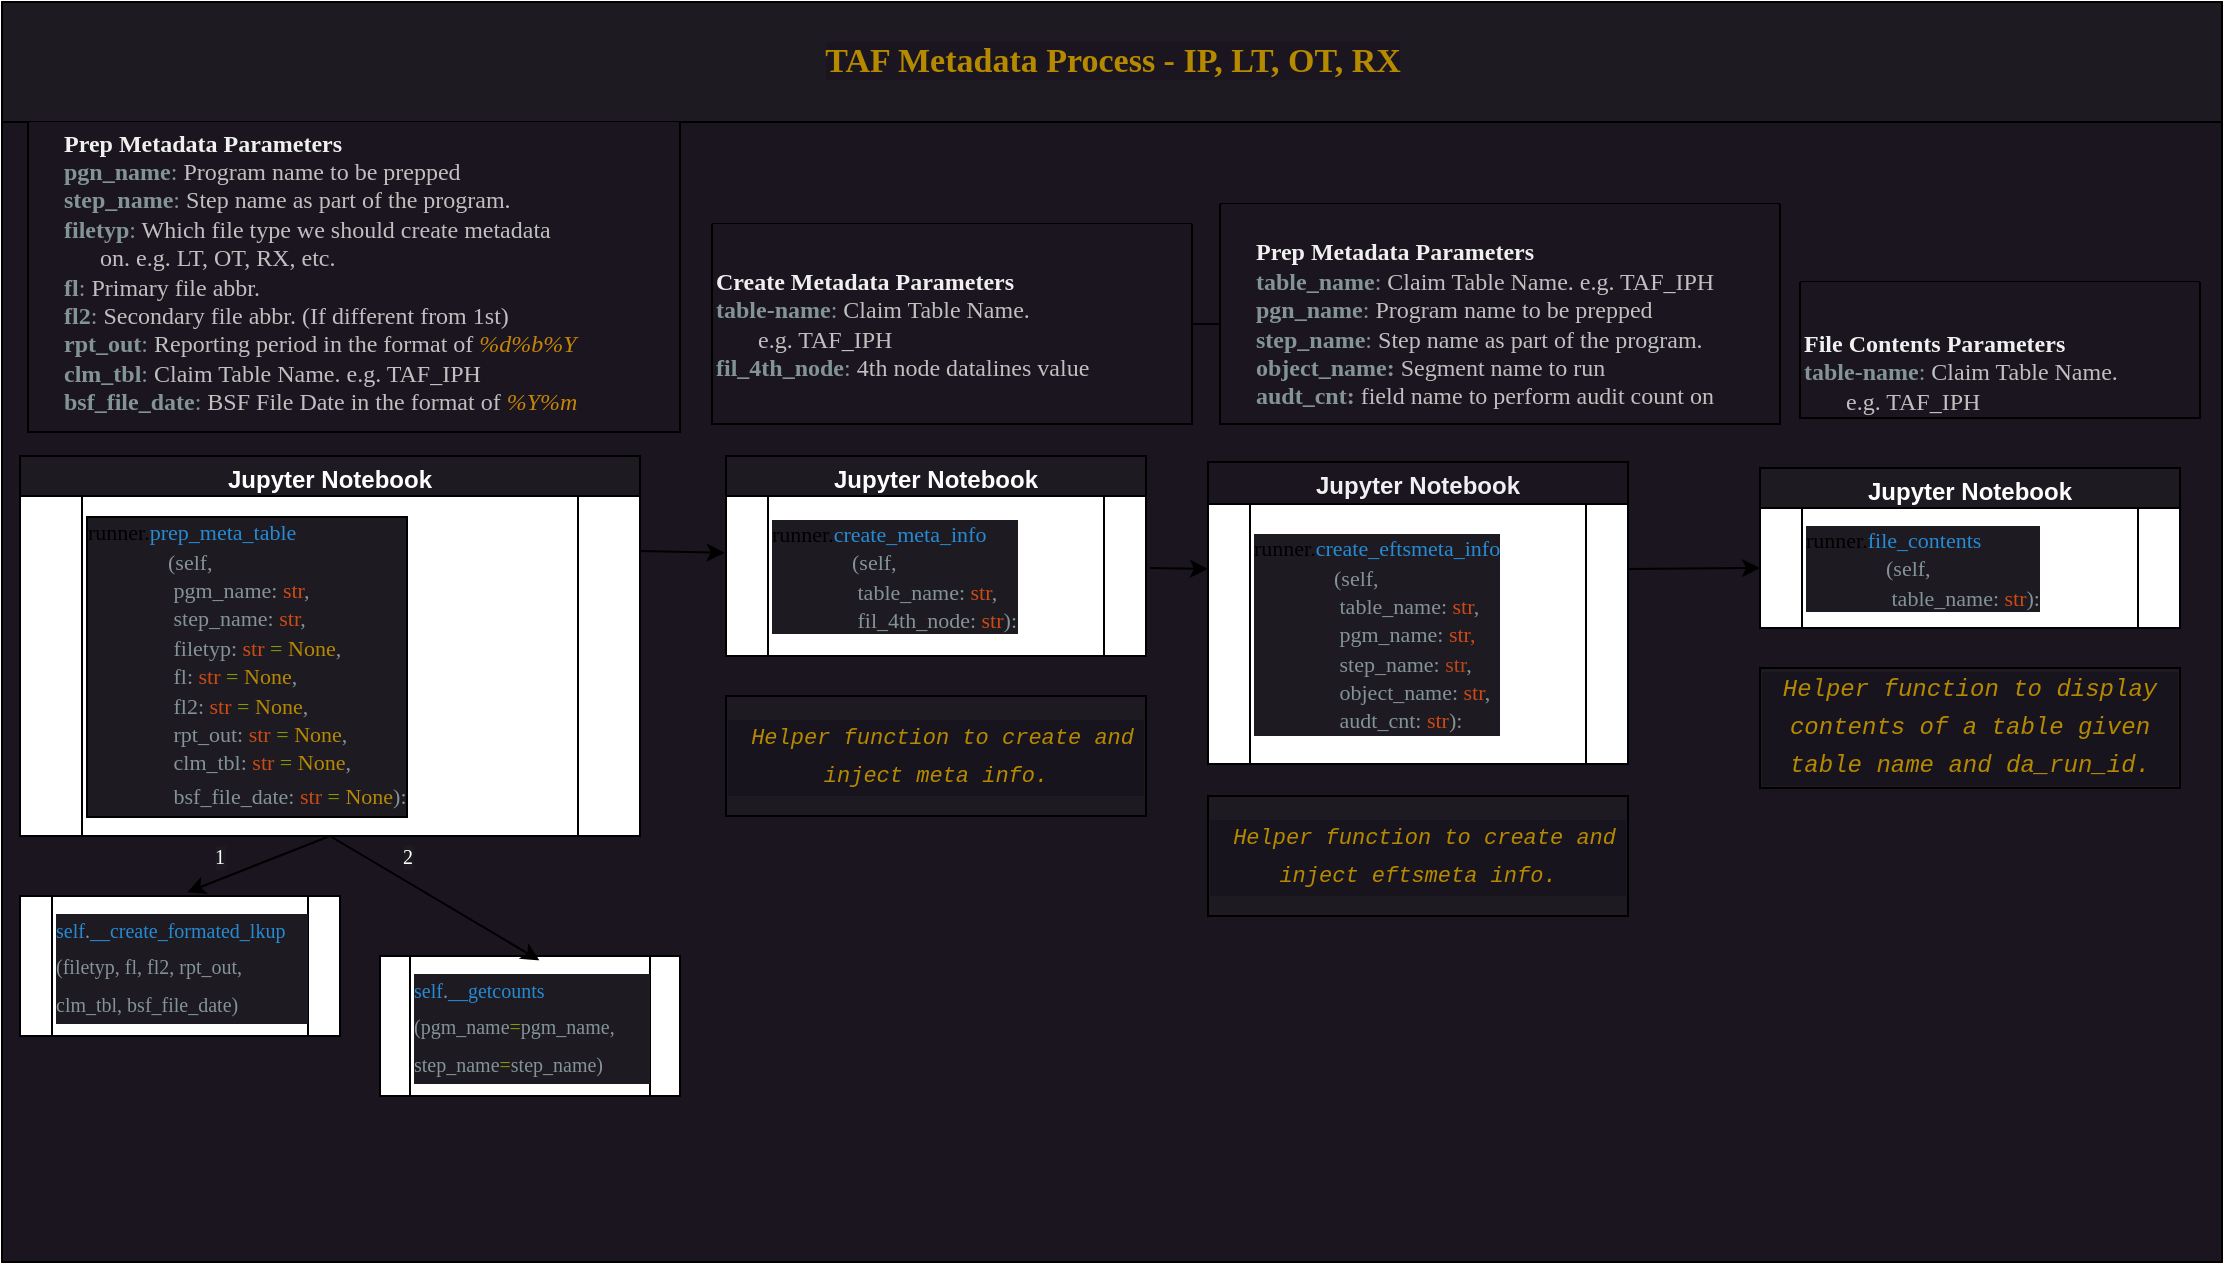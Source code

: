 <mxfile>
    <diagram id="oYYGXfTJXQkxt8KzoTkO" name="Metadata Flow Diagram">
        <mxGraphModel dx="1211" dy="662" grid="1" gridSize="10" guides="1" tooltips="1" connect="1" arrows="1" fold="1" page="1" pageScale="1" pageWidth="850" pageHeight="1100" math="0" shadow="0">
            <root>
                <mxCell id="0"/>
                <mxCell id="1" parent="0"/>
                <mxCell id="2Yao9YdW4WMygOOBhZm5-30" value="&lt;span style=&quot;color: rgb(181, 137, 0); font-size: 17px; background-color: rgb(26, 21, 31);&quot;&gt;TAF Metadata Process - IP, LT, OT, RX&lt;/span&gt;" style="swimlane;labelBackgroundColor=#1E1A22;fontFamily=Tahoma;fontSize=12;html=1;startSize=60;movable=1;resizable=1;rotatable=1;deletable=1;editable=1;connectable=1;fillColor=#1E1A22;swimlaneFillColor=#1A151F;perimeterSpacing=1;flipV=0;flipH=0;strokeColor=default;" parent="1" vertex="1">
                    <mxGeometry x="40" y="30" width="1110" height="630" as="geometry"/>
                </mxCell>
                <mxCell id="2Yao9YdW4WMygOOBhZm5-32" value="&lt;div style=&quot;color: rgb(131, 148, 150); line-height: 181%; font-size: 10px;&quot;&gt;&lt;div style=&quot;line-height: 181%;&quot;&gt;&lt;font style=&quot;font-size: 10px;&quot; face=&quot;Tahoma&quot;&gt;&lt;span style=&quot;color: rgb(38, 139, 210);&quot;&gt;self&lt;/span&gt;.&lt;span style=&quot;color: rgb(38, 139, 210);&quot;&gt;__create_formated_lkup&lt;/span&gt;&lt;/font&gt;&lt;/div&gt;&lt;div style=&quot;&quot;&gt;&lt;font style=&quot;font-size: 10px;&quot; face=&quot;Tahoma&quot;&gt;(filetyp, fl, fl2, rpt_out, clm_tbl, bsf_file_date)&lt;/font&gt;&lt;/div&gt;&lt;/div&gt;" style="shape=process;whiteSpace=wrap;html=1;backgroundOutline=1;labelBackgroundColor=#1e1a22;fontFamily=Helvetica;fontSize=12;align=left;spacingTop=1;perimeterSpacing=1;glass=0;strokeWidth=1;" parent="2Yao9YdW4WMygOOBhZm5-30" vertex="1">
                    <mxGeometry x="9" y="447" width="160" height="70" as="geometry"/>
                </mxCell>
                <mxCell id="2Yao9YdW4WMygOOBhZm5-34" value="&lt;font color=&quot;#ffffff&quot;&gt;Jupyter Notebook&lt;/font&gt;" style="swimlane;whiteSpace=wrap;html=1;fillColor=#1E1A22;glass=0;rounded=0;shadow=0;swimlaneFillColor=#1A151F;" parent="2Yao9YdW4WMygOOBhZm5-30" vertex="1">
                    <mxGeometry x="9" y="227" width="310" height="190" as="geometry"/>
                </mxCell>
                <UserObject label="&lt;font face=&quot;Verdana&quot;&gt;&lt;font style=&quot;font-size: 11px;&quot;&gt;runner.&lt;span style=&quot;color: rgb(38, 139, 210);&quot;&gt;prep_meta_table&lt;br&gt;&lt;/span&gt;&lt;/font&gt;&lt;/font&gt;&lt;blockquote style=&quot;background-image: ; background-position-x: ; background-position-y: ; background-size: ; background-repeat-x: ; background-repeat-y: ; background-attachment: ; background-origin: ; background-clip: ; border: none; margin: 0px 0px 0px 40px; padding: 0px;&quot;&gt;&lt;font style=&quot;background-color: rgb(30, 26, 34);&quot; face=&quot;Verdana&quot;&gt;&lt;font style=&quot;font-size: 11px;&quot;&gt;&lt;span style=&quot;color: rgb(131, 148, 150);&quot;&gt;(self,&lt;br&gt;&lt;/span&gt;&lt;/font&gt;&lt;/font&gt;&lt;font style=&quot;background-color: rgb(30, 26, 34);&quot; face=&quot;Verdana&quot;&gt;&lt;font style=&quot;font-size: 11px;&quot;&gt;&lt;span style=&quot;color: rgb(131, 148, 150);&quot;&gt;&amp;nbsp;p&lt;/span&gt;&lt;/font&gt;&lt;span style=&quot;font-size: 11px; color: rgb(131, 148, 150);&quot;&gt;gm_name:&amp;nbsp;&lt;/span&gt;&lt;span style=&quot;font-size: 11px; color: rgb(203, 75, 22);&quot;&gt;str&lt;/span&gt;&lt;span style=&quot;font-size: 11px; color: rgb(131, 148, 150);&quot;&gt;,&lt;br&gt;&lt;/span&gt;&lt;/font&gt;&lt;font style=&quot;background-color: rgb(30, 26, 34);&quot; face=&quot;Verdana&quot;&gt;&lt;span style=&quot;font-size: 11px; color: rgb(131, 148, 150);&quot;&gt;&amp;nbsp;step_name:&amp;nbsp;&lt;/span&gt;&lt;span style=&quot;font-size: 11px; color: rgb(203, 75, 22);&quot;&gt;str&lt;/span&gt;&lt;span style=&quot;font-size: 11px; color: rgb(131, 148, 150);&quot;&gt;,&lt;br&gt;&lt;/span&gt;&lt;/font&gt;&lt;font style=&quot;background-color: rgb(30, 26, 34);&quot; face=&quot;Verdana&quot;&gt;&lt;span style=&quot;font-size: 11px; color: rgb(131, 148, 150);&quot;&gt;&amp;nbsp;filetyp:&amp;nbsp;&lt;/span&gt;&lt;span style=&quot;font-size: 11px; color: rgb(203, 75, 22);&quot;&gt;str&lt;/span&gt;&lt;span style=&quot;font-size: 11px; color: rgb(131, 148, 150);&quot;&gt;&amp;nbsp;&lt;/span&gt;&lt;span style=&quot;font-size: 11px; color: rgb(133, 153, 0);&quot;&gt;=&lt;/span&gt;&lt;span style=&quot;font-size: 11px; color: rgb(131, 148, 150);&quot;&gt;&amp;nbsp;&lt;/span&gt;&lt;span style=&quot;font-size: 11px; color: rgb(181, 137, 0);&quot;&gt;None&lt;/span&gt;&lt;span style=&quot;font-size: 11px; color: rgb(131, 148, 150);&quot;&gt;,&lt;br&gt;&lt;/span&gt;&lt;/font&gt;&lt;font style=&quot;background-color: rgb(30, 26, 34);&quot; face=&quot;Verdana&quot;&gt;&lt;span style=&quot;font-size: 11px; color: rgb(131, 148, 150);&quot;&gt;&amp;nbsp;fl:&amp;nbsp;&lt;/span&gt;&lt;span style=&quot;font-size: 11px; color: rgb(203, 75, 22);&quot;&gt;str&lt;/span&gt;&lt;span style=&quot;font-size: 11px; color: rgb(131, 148, 150);&quot;&gt;&amp;nbsp;&lt;/span&gt;&lt;span style=&quot;font-size: 11px; color: rgb(133, 153, 0);&quot;&gt;=&lt;/span&gt;&lt;span style=&quot;font-size: 11px; color: rgb(131, 148, 150);&quot;&gt;&amp;nbsp;&lt;/span&gt;&lt;span style=&quot;font-size: 11px; color: rgb(181, 137, 0);&quot;&gt;None&lt;/span&gt;&lt;span style=&quot;font-size: 11px; color: rgb(131, 148, 150);&quot;&gt;,&lt;br&gt;&lt;/span&gt;&lt;/font&gt;&lt;font style=&quot;background-color: rgb(30, 26, 34);&quot; face=&quot;Verdana&quot;&gt;&lt;span style=&quot;font-size: 11px; color: rgb(131, 148, 150);&quot;&gt;&amp;nbsp;fl2:&amp;nbsp;&lt;/span&gt;&lt;span style=&quot;font-size: 11px; color: rgb(203, 75, 22);&quot;&gt;str&lt;/span&gt;&lt;span style=&quot;font-size: 11px; color: rgb(131, 148, 150);&quot;&gt;&amp;nbsp;&lt;/span&gt;&lt;span style=&quot;font-size: 11px; color: rgb(133, 153, 0);&quot;&gt;=&lt;/span&gt;&lt;span style=&quot;font-size: 11px; color: rgb(131, 148, 150);&quot;&gt;&amp;nbsp;&lt;/span&gt;&lt;span style=&quot;font-size: 11px; color: rgb(181, 137, 0);&quot;&gt;None&lt;/span&gt;&lt;span style=&quot;font-size: 11px; color: rgb(131, 148, 150);&quot;&gt;,&lt;br&gt;&lt;/span&gt;&lt;/font&gt;&lt;font style=&quot;background-color: rgb(30, 26, 34);&quot; face=&quot;Verdana&quot;&gt;&lt;span style=&quot;font-size: 11px; color: rgb(131, 148, 150);&quot;&gt;&amp;nbsp;rpt_out:&amp;nbsp;&lt;/span&gt;&lt;span style=&quot;font-size: 11px; color: rgb(203, 75, 22);&quot;&gt;str&lt;/span&gt;&lt;span style=&quot;font-size: 11px; color: rgb(131, 148, 150);&quot;&gt;&amp;nbsp;&lt;/span&gt;&lt;span style=&quot;font-size: 11px; color: rgb(133, 153, 0);&quot;&gt;=&lt;/span&gt;&lt;span style=&quot;font-size: 11px; color: rgb(131, 148, 150);&quot;&gt;&amp;nbsp;&lt;/span&gt;&lt;span style=&quot;font-size: 11px; color: rgb(181, 137, 0);&quot;&gt;None&lt;/span&gt;&lt;span style=&quot;font-size: 11px; color: rgb(131, 148, 150);&quot;&gt;,&lt;br&gt;&lt;/span&gt;&lt;/font&gt;&lt;font style=&quot;background-color: rgb(30, 26, 34);&quot; face=&quot;Verdana&quot;&gt;&lt;span style=&quot;font-size: 11px; color: rgb(131, 148, 150);&quot;&gt;&amp;nbsp;clm_tbl:&amp;nbsp;&lt;/span&gt;&lt;span style=&quot;font-size: 11px; color: rgb(203, 75, 22);&quot;&gt;str&lt;/span&gt;&lt;span style=&quot;font-size: 11px; color: rgb(131, 148, 150);&quot;&gt;&amp;nbsp;&lt;/span&gt;&lt;span style=&quot;font-size: 11px; color: rgb(133, 153, 0);&quot;&gt;=&lt;/span&gt;&lt;span style=&quot;font-size: 11px; color: rgb(131, 148, 150);&quot;&gt;&amp;nbsp;&lt;/span&gt;&lt;span style=&quot;font-size: 11px; color: rgb(181, 137, 0);&quot;&gt;None&lt;/span&gt;&lt;span style=&quot;font-size: 11px; color: rgb(131, 148, 150);&quot;&gt;,&lt;/span&gt;&lt;/font&gt;&lt;div style=&quot;color: rgb(131, 148, 150); line-height: 19px; font-size: 11px;&quot;&gt;&lt;font style=&quot;background-color: rgb(30, 26, 34);&quot; face=&quot;Verdana&quot;&gt;&amp;nbsp;bsf_file_date:&amp;nbsp;&lt;span style=&quot;color: rgb(203, 75, 22);&quot;&gt;str&lt;/span&gt;&amp;nbsp;&lt;span style=&quot;color: rgb(133, 153, 0);&quot;&gt;=&lt;/span&gt;&amp;nbsp;&lt;span style=&quot;color: rgb(181, 137, 0);&quot;&gt;None&lt;/span&gt;):&lt;/font&gt;&lt;/div&gt;&lt;/blockquote&gt;" tooltip="Jupyter Notebook" id="2Yao9YdW4WMygOOBhZm5-35">
                    <mxCell style="shape=process;whiteSpace=wrap;html=1;backgroundOutline=1;fontSize=12;align=left;labelBackgroundColor=#1e1a22;gradientColor=none;strokeColor=default;labelBorderColor=default;" parent="2Yao9YdW4WMygOOBhZm5-34" vertex="1">
                        <mxGeometry y="20" width="310" height="170" as="geometry"/>
                    </mxCell>
                </UserObject>
                <object label="" tooltip="1" id="2Yao9YdW4WMygOOBhZm5-37">
                    <mxCell style="edgeStyle=none;html=1;exitX=0.5;exitY=1;exitDx=0;exitDy=0;entryX=0.523;entryY=-0.013;entryDx=0;entryDy=0;entryPerimeter=0;fontFamily=Tahoma;fontSize=9;fontColor=none;" parent="2Yao9YdW4WMygOOBhZm5-30" source="2Yao9YdW4WMygOOBhZm5-35" target="2Yao9YdW4WMygOOBhZm5-32" edge="1">
                        <mxGeometry relative="1" as="geometry"/>
                    </mxCell>
                </object>
                <mxCell id="2Yao9YdW4WMygOOBhZm5-36" value="&lt;div style=&quot;color: rgb(131, 148, 150); line-height: 181%; font-size: 10px;&quot;&gt;&lt;div style=&quot;line-height: 181%;&quot;&gt;&lt;span style=&quot;font-family: Tahoma; color: rgb(38, 139, 210);&quot;&gt;self&lt;/span&gt;&lt;span style=&quot;font-family: Tahoma;&quot;&gt;.&lt;/span&gt;&lt;span style=&quot;font-family: Tahoma; color: rgb(38, 139, 210);&quot;&gt;__getcounts&lt;/span&gt;&lt;/div&gt;&lt;div style=&quot;line-height: 181%;&quot;&gt;&lt;span style=&quot;font-family: Tahoma;&quot;&gt;(pgm_name&lt;/span&gt;&lt;span style=&quot;font-family: Tahoma; color: rgb(133, 153, 0);&quot;&gt;=&lt;/span&gt;&lt;span style=&quot;font-family: Tahoma;&quot;&gt;pgm_name, step_name&lt;/span&gt;&lt;span style=&quot;font-family: Tahoma; color: rgb(133, 153, 0);&quot;&gt;=&lt;/span&gt;&lt;span style=&quot;font-family: Tahoma;&quot;&gt;step_name)&lt;/span&gt;&lt;br&gt;&lt;/div&gt;&lt;/div&gt;" style="shape=process;html=1;backgroundOutline=1;labelBackgroundColor=#1e1a22;fontFamily=Helvetica;fontSize=12;align=left;spacingTop=1;glass=0;strokeWidth=1;whiteSpace=wrap;" parent="2Yao9YdW4WMygOOBhZm5-30" vertex="1">
                    <mxGeometry x="189" y="477" width="150" height="70" as="geometry"/>
                </mxCell>
                <UserObject label="" tooltip="2" id="2Yao9YdW4WMygOOBhZm5-38">
                    <mxCell style="edgeStyle=none;html=1;exitX=0.5;exitY=1;exitDx=0;exitDy=0;entryX=0.531;entryY=0.031;entryDx=0;entryDy=0;entryPerimeter=0;fontFamily=Tahoma;fontSize=9;fontColor=none;" parent="2Yao9YdW4WMygOOBhZm5-30" source="2Yao9YdW4WMygOOBhZm5-35" target="2Yao9YdW4WMygOOBhZm5-36" edge="1">
                        <mxGeometry relative="1" as="geometry"/>
                    </mxCell>
                </UserObject>
                <mxCell id="2Yao9YdW4WMygOOBhZm5-39" value="&lt;font color=&quot;#ffffff&quot;&gt;1&lt;/font&gt;" style="text;html=1;strokeColor=none;fillColor=none;align=center;verticalAlign=middle;whiteSpace=wrap;rounded=0;labelBackgroundColor=#1e1a22;fontFamily=Tahoma;fontSize=10;fontColor=none;" parent="2Yao9YdW4WMygOOBhZm5-30" vertex="1">
                    <mxGeometry x="99" y="417" width="20" height="20" as="geometry"/>
                </mxCell>
                <mxCell id="2Yao9YdW4WMygOOBhZm5-40" value="&lt;font color=&quot;#ffffff&quot;&gt;2&lt;/font&gt;" style="text;html=1;strokeColor=none;fillColor=none;align=center;verticalAlign=middle;whiteSpace=wrap;rounded=0;labelBackgroundColor=#1e1a22;fontFamily=Tahoma;fontSize=10;fontColor=none;" parent="2Yao9YdW4WMygOOBhZm5-30" vertex="1">
                    <mxGeometry x="193" y="417" width="20" height="20" as="geometry"/>
                </mxCell>
                <mxCell id="2Yao9YdW4WMygOOBhZm5-41" style="edgeStyle=none;jumpStyle=none;html=1;exitX=1;exitY=0.5;exitDx=0;exitDy=0;entryX=0;entryY=0.25;entryDx=0;entryDy=0;fontFamily=Tahoma;fontSize=10;fontColor=#FFFFFF;startSize=6;" parent="2Yao9YdW4WMygOOBhZm5-30" target="2Yao9YdW4WMygOOBhZm5-47" edge="1">
                    <mxGeometry relative="1" as="geometry">
                        <mxPoint x="574" y="283" as="sourcePoint"/>
                        <mxPoint x="605.64" y="279.13" as="targetPoint"/>
                    </mxGeometry>
                </mxCell>
                <mxCell id="2Yao9YdW4WMygOOBhZm5-43" value="&lt;font color=&quot;#ffffff&quot;&gt;Jupyter Notebook&lt;/font&gt;" style="swimlane;whiteSpace=wrap;html=1;fillColor=#1E1A22;glass=0;rounded=0;shadow=0;swimlaneFillColor=#1A151F;" parent="2Yao9YdW4WMygOOBhZm5-30" vertex="1">
                    <mxGeometry x="362" y="227" width="210" height="100" as="geometry"/>
                </mxCell>
                <UserObject label="&lt;font face=&quot;Verdana&quot;&gt;&lt;font style=&quot;font-size: 11px;&quot;&gt;&lt;font style=&quot;font-size: 11px;&quot;&gt;runner.&lt;/font&gt;&lt;span style=&quot;color: rgb(38, 139, 210);&quot;&gt;create_meta_info&lt;br&gt;&lt;/span&gt;&lt;/font&gt;&lt;/font&gt;&lt;blockquote style=&quot;margin: 0 0 0 40px; border: none; padding: 0px;&quot;&gt;&lt;span style=&quot;&quot;&gt;&lt;font face=&quot;Verdana&quot;&gt;&lt;font style=&quot;font-size: 11px;&quot;&gt;&lt;span style=&quot;color: rgb(131, 148, 150);&quot;&gt;(self,&lt;br&gt;&lt;/span&gt;&lt;/font&gt;&lt;/font&gt;&lt;font face=&quot;Verdana&quot;&gt;&lt;font style=&quot;font-size: 11px;&quot;&gt;&lt;span style=&quot;color: rgb(131, 148, 150);&quot;&gt;&amp;nbsp;table_name&lt;/span&gt;&lt;/font&gt;&lt;span style=&quot;font-size: 11px; color: rgb(131, 148, 150);&quot;&gt;: &lt;/span&gt;&lt;span style=&quot;font-size: 11px; color: rgb(203, 75, 22);&quot;&gt;str&lt;/span&gt;&lt;span style=&quot;font-size: 11px; color: rgb(131, 148, 150);&quot;&gt;,&lt;br&gt;&lt;/span&gt;&lt;/font&gt;&lt;font face=&quot;Verdana&quot;&gt;&lt;span style=&quot;font-size: 11px; color: rgb(131, 148, 150);&quot;&gt;&amp;nbsp;fil_4th_node: &lt;/span&gt;&lt;span style=&quot;font-size: 11px; color: rgb(203, 75, 22);&quot;&gt;str&lt;/span&gt;&lt;/font&gt;&lt;/span&gt;&lt;span style=&quot;font-size: 11px; font-family: Verdana; color: rgb(131, 148, 150);&quot;&gt;):&lt;/span&gt;&lt;/blockquote&gt;" tooltip="Jupyter Notebook" id="2Yao9YdW4WMygOOBhZm5-44">
                    <mxCell style="shape=process;whiteSpace=wrap;html=1;backgroundOutline=1;fontSize=12;align=left;labelBackgroundColor=#1e1a22;" parent="2Yao9YdW4WMygOOBhZm5-43" vertex="1">
                        <mxGeometry y="20" width="210" height="80" as="geometry"/>
                    </mxCell>
                </UserObject>
                <mxCell id="2Yao9YdW4WMygOOBhZm5-33" style="edgeStyle=none;jumpStyle=none;html=1;exitX=1;exitY=0.25;exitDx=0;exitDy=0;fontFamily=Tahoma;fontSize=10;fontColor=#FFFFFF;startSize=6;entryX=-0.003;entryY=0.355;entryDx=0;entryDy=0;entryPerimeter=0;" parent="2Yao9YdW4WMygOOBhZm5-30" source="2Yao9YdW4WMygOOBhZm5-34" target="2Yao9YdW4WMygOOBhZm5-44" edge="1">
                    <mxGeometry relative="1" as="geometry">
                        <mxPoint x="369" y="275" as="targetPoint"/>
                    </mxGeometry>
                </mxCell>
                <mxCell id="2Yao9YdW4WMygOOBhZm5-46" value="&lt;font style=&quot;background-color: rgb(26, 21, 31);&quot;&gt;Jupyter Notebook&lt;/font&gt;" style="swimlane;whiteSpace=wrap;html=1;glass=0;rounded=0;shadow=0;swimlaneFillColor=#1A151F;fillColor=#1A151F;fontColor=#F0F0F0" parent="2Yao9YdW4WMygOOBhZm5-30" vertex="1">
                    <mxGeometry x="603" y="230" width="210" height="150" as="geometry"/>
                </mxCell>
                <UserObject label="&lt;font face=&quot;Verdana&quot;&gt;&lt;font style=&quot;font-size: 11px;&quot;&gt;&lt;font style=&quot;font-size: 11px;&quot;&gt;runner.&lt;/font&gt;&lt;span style=&quot;color: rgb(38, 139, 210);&quot;&gt;create_eftsmeta_info&lt;br&gt;&lt;/span&gt;&lt;/font&gt;&lt;/font&gt;&lt;blockquote style=&quot;margin: 0 0 0 40px; border: none; padding: 0px;&quot;&gt;&lt;span style=&quot;&quot;&gt;&lt;font face=&quot;Verdana&quot;&gt;&lt;font style=&quot;font-size: 11px;&quot;&gt;&lt;span style=&quot;color: rgb(131, 148, 150);&quot;&gt;(self,&lt;br&gt;&lt;/span&gt;&lt;/font&gt;&lt;/font&gt;&lt;font face=&quot;Verdana&quot;&gt;&lt;font style=&quot;font-size: 11px;&quot;&gt;&lt;span style=&quot;color: rgb(131, 148, 150);&quot;&gt;&amp;nbsp;table_name&lt;/span&gt;&lt;/font&gt;&lt;span style=&quot;font-size: 11px; color: rgb(131, 148, 150);&quot;&gt;: &lt;/span&gt;&lt;span style=&quot;font-size: 11px; color: rgb(203, 75, 22);&quot;&gt;str&lt;/span&gt;&lt;span style=&quot;font-size: 11px; color: rgb(131, 148, 150);&quot;&gt;,&lt;br&gt;&lt;/span&gt;&lt;/font&gt;&lt;font face=&quot;Verdana&quot;&gt;&lt;span style=&quot;font-size: 11px; color: rgb(131, 148, 150);&quot;&gt;&amp;nbsp;pgm_name: &lt;/span&gt;&lt;span style=&quot;font-size: 11px; color: rgb(203, 75, 22);&quot;&gt;str,&lt;/span&gt;&lt;/font&gt;&lt;/span&gt;&lt;/blockquote&gt;&lt;blockquote style=&quot;margin: 0 0 0 40px; border: none; padding: 0px;&quot;&gt;&lt;span style=&quot;font-size: 11px; font-family: Verdana; color: rgb(131, 148, 150);&quot;&gt;&amp;nbsp;step_name: &lt;/span&gt;&lt;span style=&quot;font-size: 11px; font-family: Verdana;&quot;&gt;&lt;font color=&quot;#b8471a&quot;&gt;str&lt;/font&gt;&lt;/span&gt;&lt;span style=&quot;font-size: 11px; font-family: Verdana; color: rgb(131, 148, 150);&quot;&gt;,&lt;/span&gt;&lt;/blockquote&gt;&lt;blockquote style=&quot;margin: 0 0 0 40px; border: none; padding: 0px;&quot;&gt;&lt;span style=&quot;font-size: 11px; font-family: Verdana; color: rgb(131, 148, 150);&quot;&gt;&amp;nbsp;object_name: &lt;/span&gt;&lt;span style=&quot;font-size: 11px; font-family: Verdana;&quot;&gt;&lt;font color=&quot;#cb4b15&quot;&gt;str&lt;/font&gt;&lt;/span&gt;&lt;span style=&quot;font-size: 11px; font-family: Verdana; color: rgb(131, 148, 150);&quot;&gt;,&lt;/span&gt;&lt;/blockquote&gt;&lt;blockquote style=&quot;margin: 0 0 0 40px; border: none; padding: 0px;&quot;&gt;&lt;span style=&quot;font-size: 11px; font-family: Verdana; color: rgb(131, 148, 150);&quot;&gt;&amp;nbsp;audt_cnt: &lt;/span&gt;&lt;span style=&quot;font-size: 11px; font-family: Verdana;&quot;&gt;&lt;font color=&quot;#cb4b15&quot;&gt;str&lt;/font&gt;&lt;/span&gt;&lt;span style=&quot;font-size: 11px; font-family: Verdana; color: rgb(131, 148, 150);&quot;&gt;):&lt;/span&gt;&lt;/blockquote&gt;" tooltip="Jupyter Notebook" id="2Yao9YdW4WMygOOBhZm5-47">
                    <mxCell style="shape=process;whiteSpace=wrap;html=1;backgroundOutline=1;fontSize=12;align=left;labelBackgroundColor=#1e1a22;" parent="2Yao9YdW4WMygOOBhZm5-46" vertex="1">
                        <mxGeometry y="21" width="210" height="130" as="geometry"/>
                    </mxCell>
                </UserObject>
                <mxCell id="2Yao9YdW4WMygOOBhZm5-48" value="&lt;div style=&quot;font-family: Consolas, &amp;quot;Courier New&amp;quot;, monospace; line-height: 19px;&quot;&gt;&lt;span style=&quot;font-style: italic;&quot;&gt;&lt;font style=&quot;font-size: 11px;&quot; color=&quot;#b58900&quot;&gt;&amp;nbsp;Helper function to create and inject meta info.&lt;/font&gt;&lt;/span&gt;&lt;/div&gt;" style="whiteSpace=wrap;html=1;labelBackgroundColor=#18141d;strokeColor=default;fontFamily=Tahoma;fontSize=10;fontColor=#cb4b15;fillColor=#1E1A22;" parent="2Yao9YdW4WMygOOBhZm5-30" vertex="1">
                    <mxGeometry x="362" y="347" width="210" height="60" as="geometry"/>
                </mxCell>
                <mxCell id="2Yao9YdW4WMygOOBhZm5-50" value="&lt;font color=&quot;#ffffff&quot;&gt;Jupyter Notebook&lt;/font&gt;" style="swimlane;whiteSpace=wrap;html=1;fillColor=#1E1A22;glass=0;rounded=0;shadow=0;swimlaneFillColor=#1A151F;" parent="2Yao9YdW4WMygOOBhZm5-30" vertex="1">
                    <mxGeometry x="879" y="233" width="210" height="80" as="geometry"/>
                </mxCell>
                <UserObject label="&lt;font face=&quot;Verdana&quot;&gt;&lt;font style=&quot;font-size: 11px;&quot;&gt;&lt;font style=&quot;font-size: 11px;&quot;&gt;runner.&lt;/font&gt;&lt;span style=&quot;color: rgb(38, 139, 210);&quot;&gt;file_contents&lt;br&gt;&lt;/span&gt;&lt;/font&gt;&lt;/font&gt;&lt;blockquote style=&quot;margin: 0 0 0 40px; border: none; padding: 0px;&quot;&gt;&lt;span style=&quot;&quot;&gt;&lt;font face=&quot;Verdana&quot;&gt;&lt;font style=&quot;font-size: 11px;&quot;&gt;&lt;span style=&quot;color: rgb(131, 148, 150);&quot;&gt;(self,&lt;br&gt;&lt;/span&gt;&lt;/font&gt;&lt;/font&gt;&lt;font face=&quot;Verdana&quot;&gt;&lt;font style=&quot;font-size: 11px;&quot;&gt;&lt;span style=&quot;color: rgb(131, 148, 150);&quot;&gt;&amp;nbsp;table_name&lt;/span&gt;&lt;/font&gt;&lt;span style=&quot;font-size: 11px; color: rgb(131, 148, 150);&quot;&gt;: &lt;/span&gt;&lt;span style=&quot;font-size: 11px; color: rgb(203, 75, 22);&quot;&gt;str&lt;/span&gt;&lt;/font&gt;&lt;/span&gt;&lt;span style=&quot;color: rgb(131, 148, 150); font-family: Verdana; font-size: 11px;&quot;&gt;):&lt;/span&gt;&lt;/blockquote&gt;" tooltip="Jupyter Notebook" id="2Yao9YdW4WMygOOBhZm5-51">
                    <mxCell style="shape=process;whiteSpace=wrap;html=1;backgroundOutline=1;fontSize=12;align=left;labelBackgroundColor=#1e1a22;" parent="2Yao9YdW4WMygOOBhZm5-50" vertex="1">
                        <mxGeometry y="20" width="210" height="60" as="geometry"/>
                    </mxCell>
                </UserObject>
                <mxCell id="2Yao9YdW4WMygOOBhZm5-45" style="edgeStyle=none;jumpStyle=none;html=1;exitX=1;exitY=0.25;exitDx=0;exitDy=0;entryX=0;entryY=0.5;entryDx=0;entryDy=0;fontFamily=Tahoma;fontSize=12;fontColor=#b58901;startSize=6;" parent="2Yao9YdW4WMygOOBhZm5-30" source="2Yao9YdW4WMygOOBhZm5-47" target="2Yao9YdW4WMygOOBhZm5-51" edge="1">
                    <mxGeometry relative="1" as="geometry"/>
                </mxCell>
                <mxCell id="2Yao9YdW4WMygOOBhZm5-52" value="&lt;div style=&quot;font-family: Consolas, &amp;quot;Courier New&amp;quot;, monospace; line-height: 19px;&quot;&gt;&lt;div style=&quot;line-height: 19px;&quot;&gt;&lt;span style=&quot;font-style: italic; background-color: rgb(24, 20, 29);&quot;&gt;&lt;font color=&quot;#b58901&quot; style=&quot;font-size: 12px;&quot;&gt;Helper function to display contents of a table given table name and da_run_id.&lt;/font&gt;&lt;/span&gt;&lt;/div&gt;&lt;/div&gt;" style="whiteSpace=wrap;html=1;labelBackgroundColor=#18141d;strokeColor=default;fontFamily=Tahoma;fontSize=10;fontColor=#cb4b15;fillColor=#1E1A22;" parent="2Yao9YdW4WMygOOBhZm5-30" vertex="1">
                    <mxGeometry x="879" y="333" width="210" height="60" as="geometry"/>
                </mxCell>
                <mxCell id="2Yao9YdW4WMygOOBhZm5-56" value="" style="swimlane;startSize=0;labelBackgroundColor=#1e1a22;strokeColor=default;fontFamily=Tahoma;fontSize=17;fontColor=#b58900;fillColor=#1E1A22;html=1;swimlaneFillColor=#1A151F;" parent="2Yao9YdW4WMygOOBhZm5-30" vertex="1">
                    <mxGeometry x="13" y="60" width="326" height="155" as="geometry"/>
                </mxCell>
                <mxCell id="2Yao9YdW4WMygOOBhZm5-57" value="&lt;div style=&quot;font-size: 12px;&quot;&gt;&lt;font style=&quot;font-size: 12px;&quot; color=&quot;#f0f0f0&quot;&gt;&lt;b&gt;Prep Metadata Parameters&lt;/b&gt;&lt;/font&gt;&lt;/div&gt;&lt;div style=&quot;font-size: 12px;&quot;&gt;&lt;font color=&quot;#839497&quot; style=&quot;font-size: 12px;&quot;&gt;&lt;b&gt;pgn_name&lt;/b&gt;: &lt;/font&gt;&lt;font color=&quot;#c0c0c0&quot; style=&quot;font-size: 12px;&quot;&gt;Program name to be prepped&lt;/font&gt;&lt;/div&gt;&lt;div style=&quot;font-size: 12px;&quot;&gt;&lt;font color=&quot;#839497&quot; style=&quot;font-size: 12px;&quot;&gt;&lt;b&gt;step_name&lt;/b&gt;: &lt;/font&gt;&lt;font color=&quot;#c0c0c0&quot; style=&quot;font-size: 12px;&quot;&gt;Step name as part of the program.&lt;/font&gt;&lt;/div&gt;&lt;div style=&quot;font-size: 12px;&quot;&gt;&lt;font color=&quot;#839497&quot; style=&quot;font-size: 12px;&quot;&gt;&lt;b&gt;filetyp&lt;/b&gt;: &lt;/font&gt;&lt;font color=&quot;#c0c0c0&quot; style=&quot;font-size: 12px;&quot;&gt;Which file type we should create metadata&amp;nbsp;&lt;/font&gt;&lt;/div&gt;&lt;div style=&quot;font-size: 12px;&quot;&gt;&lt;font color=&quot;#c0c0c0&quot; style=&quot;font-size: 12px;&quot;&gt;&lt;span style=&quot;white-space: pre;&quot;&gt; &lt;/span&gt;&amp;nbsp; &amp;nbsp; &amp;nbsp;on. e.g. LT, OT, RX, etc.&lt;/font&gt;&lt;/div&gt;&lt;div style=&quot;font-size: 12px;&quot;&gt;&lt;font color=&quot;#839497&quot; style=&quot;font-size: 12px;&quot;&gt;&lt;b&gt;fl&lt;/b&gt;: &lt;/font&gt;&lt;font color=&quot;#c0c0c0&quot; style=&quot;font-size: 12px;&quot;&gt;Primary file abbr.&lt;/font&gt;&lt;/div&gt;&lt;div style=&quot;font-size: 12px;&quot;&gt;&lt;font color=&quot;#839497&quot; style=&quot;font-size: 12px;&quot;&gt;&lt;b&gt;fl2&lt;/b&gt;: &lt;/font&gt;&lt;font color=&quot;#c0c0c0&quot; style=&quot;font-size: 12px;&quot;&gt;Secondary file abbr. (If different from 1st)&lt;/font&gt;&lt;/div&gt;&lt;div style=&quot;font-size: 12px;&quot;&gt;&lt;font color=&quot;#839497&quot; style=&quot;font-size: 12px;&quot;&gt;&lt;b&gt;rpt_out&lt;/b&gt;: &lt;/font&gt;&lt;font style=&quot;font-size: 12px;&quot;&gt;&lt;font color=&quot;#c0c0c0&quot;&gt;Reporting period in the format of &lt;/font&gt;&lt;i style=&quot;&quot;&gt;&lt;font color=&quot;#c48508&quot;&gt;%d%b%Y&lt;/font&gt;&lt;/i&gt;&lt;/font&gt;&lt;/div&gt;&lt;div style=&quot;font-size: 12px;&quot;&gt;&lt;font color=&quot;#839497&quot; style=&quot;font-size: 12px;&quot;&gt;&lt;b&gt;clm_tbl&lt;/b&gt;: &lt;/font&gt;&lt;font color=&quot;#c0c0c0&quot; style=&quot;font-size: 12px;&quot;&gt;Claim Table Name. e.g. TAF_IPH&lt;/font&gt;&lt;/div&gt;&lt;div style=&quot;font-size: 12px;&quot;&gt;&lt;font color=&quot;#839497&quot; style=&quot;font-size: 12px;&quot;&gt;&lt;b&gt;bsf_file_date&lt;/b&gt;: &lt;/font&gt;&lt;font color=&quot;#c0c0c0&quot; style=&quot;font-size: 12px;&quot;&gt;BSF File Date in the format of &lt;/font&gt;&lt;font color=&quot;#c48508&quot; style=&quot;font-size: 12px;&quot;&gt;&lt;i&gt;%Y%m&lt;/i&gt;&lt;/font&gt;&lt;/div&gt;" style="text;html=1;align=left;verticalAlign=middle;resizable=0;points=[];autosize=1;strokeColor=none;fillColor=none;fontSize=17;fontFamily=Tahoma;fontColor=#b58900;" parent="2Yao9YdW4WMygOOBhZm5-56" vertex="1">
                    <mxGeometry x="16" y="-5" width="310" height="160" as="geometry"/>
                </mxCell>
                <mxCell id="2Yao9YdW4WMygOOBhZm5-69" value="" style="edgeStyle=none;jumpStyle=none;html=1;fontFamily=Tahoma;fontSize=12;fontColor=#F0F0F0;startSize=6;" parent="2Yao9YdW4WMygOOBhZm5-30" source="2Yao9YdW4WMygOOBhZm5-58" target="2Yao9YdW4WMygOOBhZm5-61" edge="1">
                    <mxGeometry relative="1" as="geometry"/>
                </mxCell>
                <mxCell id="2Yao9YdW4WMygOOBhZm5-58" value="" style="swimlane;startSize=0;labelBackgroundColor=#1e1a22;strokeColor=default;fontFamily=Tahoma;fontSize=17;fontColor=#b58900;fillColor=#1E1A22;html=1;fillStyle=auto;gradientColor=none;swimlaneFillColor=#1A151F;" parent="2Yao9YdW4WMygOOBhZm5-30" vertex="1">
                    <mxGeometry x="355" y="111" width="240" height="100" as="geometry"/>
                </mxCell>
                <mxCell id="2Yao9YdW4WMygOOBhZm5-59" value="&lt;div style=&quot;font-size: 12px;&quot;&gt;&lt;font style=&quot;font-size: 12px;&quot; color=&quot;#f0f0f0&quot;&gt;&lt;b&gt;Create Metadata Parameters&lt;/b&gt;&lt;/font&gt;&lt;/div&gt;&lt;div style=&quot;font-size: 12px;&quot;&gt;&lt;font style=&quot;background-color: initial;&quot; color=&quot;#839497&quot;&gt;&lt;b&gt;table-name&lt;/b&gt;: &lt;/font&gt;&lt;font style=&quot;background-color: initial;&quot; color=&quot;#c0c0c0&quot;&gt;Claim Table Name.&amp;nbsp;&lt;/font&gt;&lt;br&gt;&lt;/div&gt;&lt;div style=&quot;font-size: 12px;&quot;&gt;&lt;font color=&quot;#c0c0c0&quot; style=&quot;font-size: 12px;&quot;&gt;&lt;span style=&quot;white-space: pre;&quot;&gt; &lt;/span&gt;&lt;span style=&quot;white-space: pre;&quot;&gt; &lt;/span&gt;&amp;nbsp; &amp;nbsp; &amp;nbsp;e.g. TAF_IPH&lt;/font&gt;&lt;/div&gt;&lt;div style=&quot;font-size: 12px;&quot;&gt;&lt;font color=&quot;#839497&quot; style=&quot;font-size: 12px;&quot;&gt;&lt;b&gt;fil_4th_node&lt;/b&gt;: &lt;/font&gt;&lt;font color=&quot;#c0c0c0&quot; style=&quot;font-size: 12px;&quot;&gt;4th node datalines value&lt;/font&gt;&lt;/div&gt;" style="text;html=1;align=left;verticalAlign=middle;resizable=0;points=[];autosize=1;strokeColor=none;fillColor=none;fontSize=17;fontFamily=Tahoma;fontColor=#b58900;" parent="2Yao9YdW4WMygOOBhZm5-58" vertex="1">
                    <mxGeometry y="15" width="240" height="70" as="geometry"/>
                </mxCell>
                <mxCell id="2Yao9YdW4WMygOOBhZm5-60" value="" style="swimlane;startSize=0;labelBackgroundColor=#1e1a22;strokeColor=default;fontFamily=Tahoma;fontSize=17;fontColor=#b58900;fillColor=#1E1A22;html=1;swimlaneFillColor=#1A151F;" parent="2Yao9YdW4WMygOOBhZm5-30" vertex="1">
                    <mxGeometry x="609" y="101" width="280" height="110" as="geometry"/>
                </mxCell>
                <mxCell id="2Yao9YdW4WMygOOBhZm5-61" value="&lt;div style=&quot;font-size: 12px;&quot;&gt;&lt;font style=&quot;font-size: 12px;&quot; color=&quot;#f0f0f0&quot;&gt;&lt;b&gt;Prep Metadata Parameters&lt;/b&gt;&lt;/font&gt;&lt;/div&gt;&lt;div style=&quot;font-size: 12px;&quot;&gt;&lt;font color=&quot;#839497&quot;&gt;&lt;b&gt;table_name&lt;/b&gt;:&amp;nbsp;&lt;/font&gt;&lt;font color=&quot;#c0c0c0&quot;&gt;Claim Table Name. e.g. TAF_IPH&lt;/font&gt;&lt;font style=&quot;font-size: 12px;&quot; color=&quot;#f0f0f0&quot;&gt;&lt;b&gt;&lt;br&gt;&lt;/b&gt;&lt;/font&gt;&lt;/div&gt;&lt;div style=&quot;font-size: 12px;&quot;&gt;&lt;font color=&quot;#839497&quot; style=&quot;font-size: 12px;&quot;&gt;&lt;b&gt;pgn_name&lt;/b&gt;: &lt;/font&gt;&lt;font color=&quot;#c0c0c0&quot; style=&quot;font-size: 12px;&quot;&gt;Program name to be prepped&lt;/font&gt;&lt;/div&gt;&lt;div style=&quot;font-size: 12px;&quot;&gt;&lt;font color=&quot;#839497&quot; style=&quot;font-size: 12px;&quot;&gt;&lt;b&gt;step_name&lt;/b&gt;: &lt;/font&gt;&lt;font color=&quot;#c0c0c0&quot; style=&quot;font-size: 12px;&quot;&gt;Step name as part of the program.&lt;/font&gt;&lt;/div&gt;&lt;div style=&quot;font-size: 12px;&quot;&gt;&lt;b style=&quot;color: rgb(131, 148, 151);&quot;&gt;object_name: &lt;/b&gt;&lt;font color=&quot;#c0c0c0&quot;&gt;Segment name to run&lt;/font&gt;&lt;/div&gt;&lt;div style=&quot;font-size: 12px;&quot;&gt;&lt;font style=&quot;font-size: 12px;&quot;&gt;&lt;b style=&quot;color: rgb(131, 148, 151); font-size: 12px;&quot;&gt;audt_cnt: &lt;/b&gt;&lt;font color=&quot;#c0c0c0&quot; style=&quot;font-size: 12px;&quot;&gt;field name to perform audit count on&lt;/font&gt;&lt;/font&gt;&lt;/div&gt;" style="text;html=1;align=left;verticalAlign=middle;resizable=0;points=[];autosize=1;strokeColor=none;fillColor=none;fontSize=17;fontFamily=Tahoma;fontColor=#b58900;" parent="2Yao9YdW4WMygOOBhZm5-60" vertex="1">
                    <mxGeometry x="16" y="10" width="280" height="100" as="geometry"/>
                </mxCell>
                <mxCell id="2Yao9YdW4WMygOOBhZm5-62" value="" style="swimlane;startSize=0;labelBackgroundColor=#1e1a22;strokeColor=default;fontFamily=Tahoma;fontSize=17;fontColor=#b58900;fillColor=#1E1A22;html=1;swimlaneFillColor=#1A151F;" parent="2Yao9YdW4WMygOOBhZm5-30" vertex="1">
                    <mxGeometry x="899" y="140" width="200" height="68" as="geometry"/>
                </mxCell>
                <mxCell id="2Yao9YdW4WMygOOBhZm5-63" value="&lt;div style=&quot;font-size: 12px;&quot;&gt;&lt;font style=&quot;font-size: 12px;&quot; color=&quot;#f0f0f0&quot;&gt;&lt;b&gt;File Contents Parameters&lt;/b&gt;&lt;/font&gt;&lt;/div&gt;&lt;div style=&quot;font-size: 12px;&quot;&gt;&lt;font style=&quot;background-color: initial;&quot; color=&quot;#839497&quot;&gt;&lt;b&gt;table-name&lt;/b&gt;: &lt;/font&gt;&lt;font style=&quot;background-color: initial;&quot; color=&quot;#c0c0c0&quot;&gt;Claim Table Name.&amp;nbsp;&lt;/font&gt;&lt;br&gt;&lt;/div&gt;&lt;div style=&quot;font-size: 12px;&quot;&gt;&lt;font color=&quot;#c0c0c0&quot; style=&quot;font-size: 12px;&quot;&gt;&lt;span style=&quot;white-space: pre;&quot;&gt; &lt;/span&gt;&lt;span style=&quot;white-space: pre;&quot;&gt; &lt;/span&gt;&amp;nbsp; &amp;nbsp; &amp;nbsp;e.g. TAF_IPH&lt;/font&gt;&lt;/div&gt;&lt;div style=&quot;font-size: 12px;&quot;&gt;&lt;br&gt;&lt;/div&gt;" style="text;html=1;align=left;verticalAlign=middle;resizable=0;points=[];autosize=1;strokeColor=none;fillColor=none;fontSize=17;fontFamily=Tahoma;fontColor=#b58900;" parent="2Yao9YdW4WMygOOBhZm5-62" vertex="1">
                    <mxGeometry y="17" width="200" height="70" as="geometry"/>
                </mxCell>
                <mxCell id="2Yao9YdW4WMygOOBhZm5-65" value="&lt;div style=&quot;font-family: Consolas, &amp;quot;Courier New&amp;quot;, monospace; line-height: 19px;&quot;&gt;&lt;span style=&quot;font-style: italic;&quot;&gt;&lt;font style=&quot;font-size: 11px;&quot; color=&quot;#b58900&quot;&gt;&amp;nbsp;Helper function to create and inject eftsmeta info.&lt;/font&gt;&lt;/span&gt;&lt;/div&gt;" style="whiteSpace=wrap;html=1;labelBackgroundColor=#18141d;strokeColor=default;fontFamily=Tahoma;fontSize=10;fontColor=#cb4b15;fillColor=#1E1A22;" parent="2Yao9YdW4WMygOOBhZm5-30" vertex="1">
                    <mxGeometry x="603" y="397" width="210" height="60" as="geometry"/>
                </mxCell>
            </root>
        </mxGraphModel>
    </diagram>
    <diagram id="h5qsCvP3jsSO1fFlrK01" name="Output Table">
        <mxGraphModel dx="2422" dy="1324" grid="1" gridSize="10" guides="1" tooltips="1" connect="1" arrows="1" fold="1" page="1" pageScale="1" pageWidth="850" pageHeight="1100" math="0" shadow="0">
            <root>
                <mxCell id="0"/>
                <mxCell id="1" parent="0"/>
                <mxCell id="axYiaLlK4LFOOt4X8vs_-2" value="&lt;h1 style=&quot;text-rendering: optimizelegibility; font-family: -apple-system, BlinkMacSystemFont, &amp;quot;Segoe UI&amp;quot;, Roboto, &amp;quot;Helvetica Neue&amp;quot;, Arial, &amp;quot;Noto Sans&amp;quot;, sans-serif, &amp;quot;Apple Color Emoji&amp;quot;, &amp;quot;Segoe UI Emoji&amp;quot;, &amp;quot;Segoe UI Symbol&amp;quot;, &amp;quot;Noto Color Emoji&amp;quot;, FontAwesome; font-weight: 200; line-height: 36px; margin: 10px 0px; font-size: 26px; text-align: start;&quot;&gt;&lt;span style=&quot;background-color: rgb(25, 20, 30);&quot;&gt;taf_python.efts_fil_meta&lt;/span&gt;&lt;/h1&gt;" style="shape=table;childLayout=tableLayout;startSize=80;collapsible=0;recursiveResize=0;expand=0;labelBackgroundColor=default;strokeColor=default;fontFamily=Tahoma;fontSize=12;fontColor=#ffffff;fillColor=#0050ef;html=1;" parent="1" vertex="1">
                    <mxGeometry x="30" y="100" width="2200" height="190" as="geometry"/>
                </mxCell>
                <mxCell id="axYiaLlK4LFOOt4X8vs_-3" value="" style="shape=tableRow;horizontal=0;swimlaneHead=0;swimlaneBody=0;top=0;left=0;bottom=0;right=0;dropTarget=0;fontStyle=0;fillColor=none;points=[[0,0.5],[1,0.5]];portConstraint=eastwest;startSize=40;collapsible=0;recursiveResize=0;expand=0;labelBackgroundColor=default;strokeColor=default;fontFamily=Tahoma;fontSize=12;fontColor=#F0F0F0;html=1;" parent="axYiaLlK4LFOOt4X8vs_-2" vertex="1">
                    <mxGeometry y="80" width="2200" height="110" as="geometry"/>
                </mxCell>
                <mxCell id="axYiaLlK4LFOOt4X8vs_-4" value="DA_RUN_ID" style="swimlane;swimlaneHead=0;swimlaneBody=0;fontStyle=0;connectable=0;fillColor=none;startSize=40;collapsible=0;recursiveResize=0;expand=0;labelBackgroundColor=default;strokeColor=default;fontFamily=Tahoma;fontSize=12;fontColor=#F0F0F0;html=1;swimlaneFillColor=#19141E;" parent="axYiaLlK4LFOOt4X8vs_-3" vertex="1">
                    <mxGeometry x="40" width="120" height="110" as="geometry">
                        <mxRectangle width="120" height="110" as="alternateBounds"/>
                    </mxGeometry>
                </mxCell>
                <mxCell id="axYiaLlK4LFOOt4X8vs_-5" value="FIL_4TH_NODE_TXT" style="swimlane;swimlaneHead=0;swimlaneBody=0;fontStyle=0;connectable=0;fillColor=none;startSize=40;collapsible=0;recursiveResize=0;expand=0;labelBackgroundColor=default;strokeColor=default;fontFamily=Tahoma;fontSize=12;fontColor=#F0F0F0;html=1;swimlaneFillColor=#19141E;" parent="axYiaLlK4LFOOt4X8vs_-3" vertex="1">
                    <mxGeometry x="160" width="120" height="110" as="geometry">
                        <mxRectangle width="120" height="110" as="alternateBounds"/>
                    </mxGeometry>
                </mxCell>
                <mxCell id="axYiaLlK4LFOOt4X8vs_-6" value="OTPT_NAME" style="swimlane;swimlaneHead=0;swimlaneBody=0;fontStyle=0;connectable=0;fillColor=none;startSize=40;collapsible=0;recursiveResize=0;expand=0;labelBackgroundColor=default;strokeColor=default;fontFamily=Tahoma;fontSize=12;fontColor=#F0F0F0;html=1;swimlaneFillColor=#19141E;" parent="axYiaLlK4LFOOt4X8vs_-3" vertex="1">
                    <mxGeometry x="280" width="120" height="110" as="geometry">
                        <mxRectangle width="120" height="110" as="alternateBounds"/>
                    </mxGeometry>
                </mxCell>
                <mxCell id="axYiaLlK4LFOOt4X8vs_-7" value="RPTG_PRD" style="swimlane;swimlaneHead=0;swimlaneBody=0;fontStyle=0;connectable=0;fillColor=none;startSize=40;collapsible=0;recursiveResize=0;expand=0;labelBackgroundColor=default;strokeColor=default;fontFamily=Tahoma;fontSize=12;fontColor=#F0F0F0;html=1;swimlaneFillColor=#19141E;" parent="axYiaLlK4LFOOt4X8vs_-3" vertex="1">
                    <mxGeometry x="400" width="120" height="110" as="geometry">
                        <mxRectangle width="120" height="110" as="alternateBounds"/>
                    </mxGeometry>
                </mxCell>
                <mxCell id="pkK4yvhUexYtZ6XhbP0I-42" value="&lt;h1 style=&quot;text-rendering: optimizelegibility; font-family: -apple-system, BlinkMacSystemFont, &amp;quot;Segoe UI&amp;quot;, Roboto, &amp;quot;Helvetica Neue&amp;quot;, Arial, &amp;quot;Noto Sans&amp;quot;, sans-serif, &amp;quot;Apple Color Emoji&amp;quot;, &amp;quot;Segoe UI Emoji&amp;quot;, &amp;quot;Segoe UI Symbol&amp;quot;, &amp;quot;Noto Color Emoji&amp;quot;, FontAwesome; font-weight: 200; line-height: 36px; margin: 10px 0px; font-size: 26px; text-align: start;&quot;&gt;&lt;span style=&quot;background-color: rgb(25, 20, 30);&quot;&gt;taf_python.efts_fil_meta&lt;/span&gt;&lt;/h1&gt;" style="shape=table;childLayout=tableLayout;startSize=80;collapsible=0;recursiveResize=0;expand=0;labelBackgroundColor=default;strokeColor=default;fontFamily=Tahoma;fontSize=12;fontColor=#F0F0F0;fillColor=default;html=1;" parent="axYiaLlK4LFOOt4X8vs_-7" vertex="1">
                    <mxGeometry x="-400" y="-80" width="2200" height="190" as="geometry"/>
                </mxCell>
                <mxCell id="pkK4yvhUexYtZ6XhbP0I-43" value="" style="shape=tableRow;horizontal=0;swimlaneHead=0;swimlaneBody=0;top=0;left=0;bottom=0;right=0;dropTarget=0;fontStyle=0;fillColor=none;points=[[0,0.5],[1,0.5]];portConstraint=eastwest;startSize=40;collapsible=0;recursiveResize=0;expand=0;labelBackgroundColor=default;strokeColor=default;fontFamily=Tahoma;fontSize=12;fontColor=#F0F0F0;html=1;" parent="pkK4yvhUexYtZ6XhbP0I-42" vertex="1">
                    <mxGeometry y="80" width="2200" height="110" as="geometry"/>
                </mxCell>
                <mxCell id="pkK4yvhUexYtZ6XhbP0I-44" value="DA_RUN_ID" style="swimlane;swimlaneHead=0;swimlaneBody=0;fontStyle=0;connectable=0;fillColor=#0050ef;startSize=40;collapsible=0;recursiveResize=0;expand=0;labelBackgroundColor=default;strokeColor=default;fontFamily=Tahoma;fontSize=12;fontColor=#ffffff;html=1;swimlaneFillColor=#19141E;" parent="pkK4yvhUexYtZ6XhbP0I-43" vertex="1">
                    <mxGeometry x="40" width="120" height="110" as="geometry">
                        <mxRectangle width="120" height="110" as="alternateBounds"/>
                    </mxGeometry>
                </mxCell>
                <mxCell id="pkK4yvhUexYtZ6XhbP0I-45" value="FIL_4TH_NODE_TXT" style="swimlane;swimlaneHead=0;swimlaneBody=0;fontStyle=0;connectable=0;fillColor=#0050ef;startSize=40;collapsible=0;recursiveResize=0;expand=0;labelBackgroundColor=default;strokeColor=default;fontFamily=Tahoma;fontSize=12;fontColor=#ffffff;html=1;swimlaneFillColor=#19141E;" parent="pkK4yvhUexYtZ6XhbP0I-43" vertex="1">
                    <mxGeometry x="160" width="120" height="110" as="geometry">
                        <mxRectangle width="120" height="110" as="alternateBounds"/>
                    </mxGeometry>
                </mxCell>
                <mxCell id="pkK4yvhUexYtZ6XhbP0I-46" value="OTPT_NAME" style="swimlane;swimlaneHead=0;swimlaneBody=0;fontStyle=0;connectable=0;fillColor=#0050ef;startSize=40;collapsible=0;recursiveResize=0;expand=0;labelBackgroundColor=default;strokeColor=default;fontFamily=Tahoma;fontSize=12;fontColor=#ffffff;html=1;swimlaneFillColor=#19141E;" parent="pkK4yvhUexYtZ6XhbP0I-43" vertex="1">
                    <mxGeometry x="280" width="120" height="110" as="geometry">
                        <mxRectangle width="120" height="110" as="alternateBounds"/>
                    </mxGeometry>
                </mxCell>
                <mxCell id="pkK4yvhUexYtZ6XhbP0I-47" value="RPTG_PRD" style="swimlane;swimlaneHead=0;swimlaneBody=0;fontStyle=0;connectable=0;fillColor=#0050ef;startSize=40;collapsible=0;recursiveResize=0;expand=0;labelBackgroundColor=default;strokeColor=default;fontFamily=Tahoma;fontSize=12;fontColor=#ffffff;html=1;swimlaneFillColor=#19141E;" parent="pkK4yvhUexYtZ6XhbP0I-43" vertex="1">
                    <mxGeometry x="400" width="120" height="110" as="geometry">
                        <mxRectangle width="120" height="110" as="alternateBounds"/>
                    </mxGeometry>
                </mxCell>
                <mxCell id="pkK4yvhUexYtZ6XhbP0I-48" value="&lt;span style=&quot;font-family: -apple-system, BlinkMacSystemFont, &amp;quot;Segoe UI&amp;quot;, Roboto, &amp;quot;Helvetica Neue&amp;quot;, Arial, &amp;quot;Noto Sans&amp;quot;, sans-serif, &amp;quot;Apple Color Emoji&amp;quot;, &amp;quot;Segoe UI Emoji&amp;quot;, &amp;quot;Segoe UI Symbol&amp;quot;, &amp;quot;Noto Color Emoji&amp;quot;, FontAwesome; font-size: 13px; font-style: normal; font-variant-ligatures: normal; font-variant-caps: normal; font-weight: 400; letter-spacing: normal; orphans: 2; text-align: start; text-indent: 0px; text-transform: none; widows: 2; word-spacing: 0px; -webkit-text-stroke-width: 0px; text-decoration-thickness: initial; text-decoration-style: initial; text-decoration-color: initial; float: none; display: inline !important; background-color: rgb(25, 20, 30);&quot;&gt;ITRTN_NUM&lt;/span&gt;" style="swimlane;swimlaneHead=0;swimlaneBody=0;fontStyle=0;connectable=0;fillColor=none;startSize=40;collapsible=0;recursiveResize=0;expand=0;labelBackgroundColor=default;strokeColor=default;fontFamily=Tahoma;fontSize=12;fontColor=#F0F0F0;html=1;swimlaneFillColor=#19141E;" parent="pkK4yvhUexYtZ6XhbP0I-43" vertex="1">
                    <mxGeometry x="520" width="120" height="110" as="geometry">
                        <mxRectangle width="120" height="110" as="alternateBounds"/>
                    </mxGeometry>
                </mxCell>
                <mxCell id="pkK4yvhUexYtZ6XhbP0I-49" value="&lt;span style=&quot;font-size: 13px; text-align: start; background-color: rgb(25, 20, 30);&quot;&gt;&lt;font style=&quot;&quot; face=&quot;-apple-system, BlinkMacSystemFont, Segoe UI, Roboto, Helvetica Neue, Arial, Noto Sans, sans-serif, Apple Color Emoji, Segoe UI Emoji, Segoe UI Symbol, Noto Color Emoji, FontAwesome&quot;&gt;TOT_REC_CNT&lt;/font&gt;&lt;/span&gt;" style="swimlane;swimlaneHead=0;swimlaneBody=0;fontStyle=0;connectable=0;fillColor=none;startSize=40;collapsible=0;recursiveResize=0;expand=0;labelBackgroundColor=default;strokeColor=default;fontFamily=Tahoma;fontSize=12;fontColor=#F0F0F0;html=1;swimlaneFillColor=#19141E;" parent="pkK4yvhUexYtZ6XhbP0I-43" vertex="1">
                    <mxGeometry x="640" width="120" height="110" as="geometry">
                        <mxRectangle width="120" height="110" as="alternateBounds"/>
                    </mxGeometry>
                </mxCell>
                <mxCell id="pkK4yvhUexYtZ6XhbP0I-50" value="&lt;span style=&quot;font-family: -apple-system, BlinkMacSystemFont, &amp;quot;Segoe UI&amp;quot;, Roboto, &amp;quot;Helvetica Neue&amp;quot;, Arial, &amp;quot;Noto Sans&amp;quot;, sans-serif, &amp;quot;Apple Color Emoji&amp;quot;, &amp;quot;Segoe UI Emoji&amp;quot;, &amp;quot;Segoe UI Symbol&amp;quot;, &amp;quot;Noto Color Emoji&amp;quot;, FontAwesome; font-size: 13px; text-align: start; background-color: rgb(25, 20, 30);&quot;&gt;FIL_CRET_DT&lt;/span&gt;" style="swimlane;swimlaneHead=0;swimlaneBody=0;fontStyle=0;connectable=0;fillColor=none;startSize=40;collapsible=0;recursiveResize=0;expand=0;labelBackgroundColor=default;strokeColor=default;fontFamily=Tahoma;fontSize=12;fontColor=#F0F0F0;html=1;swimlaneFillColor=#19141E;" parent="pkK4yvhUexYtZ6XhbP0I-43" vertex="1">
                    <mxGeometry x="760" width="120" height="110" as="geometry">
                        <mxRectangle width="120" height="110" as="alternateBounds"/>
                    </mxGeometry>
                </mxCell>
                <mxCell id="pkK4yvhUexYtZ6XhbP0I-51" value="&lt;span style=&quot;font-family: -apple-system, BlinkMacSystemFont, &amp;quot;Segoe UI&amp;quot;, Roboto, &amp;quot;Helvetica Neue&amp;quot;, Arial, &amp;quot;Noto Sans&amp;quot;, sans-serif, &amp;quot;Apple Color Emoji&amp;quot;, &amp;quot;Segoe UI Emoji&amp;quot;, &amp;quot;Segoe UI Symbol&amp;quot;, &amp;quot;Noto Color Emoji&amp;quot;, FontAwesome; font-size: 13px; text-align: start;&quot;&gt;INCLDD_STATE_CD&lt;/span&gt;" style="swimlane;swimlaneHead=0;swimlaneBody=0;fontStyle=0;connectable=0;fillColor=none;startSize=40;collapsible=0;recursiveResize=0;expand=0;labelBackgroundColor=#19141E;strokeColor=default;fontFamily=Tahoma;fontSize=12;fontColor=#F0F0F0;html=1;swimlaneFillColor=#19141E;" parent="pkK4yvhUexYtZ6XhbP0I-43" vertex="1">
                    <mxGeometry x="880" width="120" height="110" as="geometry">
                        <mxRectangle width="120" height="110" as="alternateBounds"/>
                    </mxGeometry>
                </mxCell>
                <mxCell id="pkK4yvhUexYtZ6XhbP0I-52" value="&lt;span style=&quot;font-family: -apple-system, BlinkMacSystemFont, &amp;quot;Segoe UI&amp;quot;, Roboto, &amp;quot;Helvetica Neue&amp;quot;, Arial, &amp;quot;Noto Sans&amp;quot;, sans-serif, &amp;quot;Apple Color Emoji&amp;quot;, &amp;quot;Segoe UI Emoji&amp;quot;, &amp;quot;Segoe UI Symbol&amp;quot;, &amp;quot;Noto Color Emoji&amp;quot;, FontAwesome; font-size: 13px; text-align: start;&quot;&gt;REC_CNT_BY_STATE_CD&lt;/span&gt;" style="swimlane;swimlaneHead=0;swimlaneBody=0;fontStyle=0;connectable=0;fillColor=#0050ef;startSize=40;collapsible=0;recursiveResize=0;expand=0;labelBackgroundColor=#19141E;strokeColor=#001DBC;fontFamily=Tahoma;fontSize=12;fontColor=#ffffff;html=1;swimlaneFillColor=#19141E;" parent="pkK4yvhUexYtZ6XhbP0I-43" vertex="1">
                    <mxGeometry x="1000" width="150" height="110" as="geometry">
                        <mxRectangle width="150" height="110" as="alternateBounds"/>
                    </mxGeometry>
                </mxCell>
                <mxCell id="pkK4yvhUexYtZ6XhbP0I-53" value="&lt;span style=&quot;font-family: -apple-system, BlinkMacSystemFont, &amp;quot;Segoe UI&amp;quot;, Roboto, &amp;quot;Helvetica Neue&amp;quot;, Arial, &amp;quot;Noto Sans&amp;quot;, sans-serif, &amp;quot;Apple Color Emoji&amp;quot;, &amp;quot;Segoe UI Emoji&amp;quot;, &amp;quot;Segoe UI Symbol&amp;quot;, &amp;quot;Noto Color Emoji&amp;quot;, FontAwesome; font-size: 13px; text-align: start; background-color: rgb(25, 20, 30);&quot;&gt;REC_ADD_TS&lt;/span&gt;" style="swimlane;swimlaneHead=0;swimlaneBody=0;fontStyle=0;connectable=0;fillColor=#0050ef;startSize=40;collapsible=0;recursiveResize=0;expand=0;labelBackgroundColor=default;strokeColor=#001DBC;fontFamily=Tahoma;fontSize=12;fontColor=#ffffff;html=1;swimlaneFillColor=#19141E;" parent="pkK4yvhUexYtZ6XhbP0I-43" vertex="1">
                    <mxGeometry x="1150" width="90" height="110" as="geometry">
                        <mxRectangle width="90" height="110" as="alternateBounds"/>
                    </mxGeometry>
                </mxCell>
                <mxCell id="pkK4yvhUexYtZ6XhbP0I-54" value="&lt;span style=&quot;font-family: -apple-system, BlinkMacSystemFont, &amp;quot;Segoe UI&amp;quot;, Roboto, &amp;quot;Helvetica Neue&amp;quot;, Arial, &amp;quot;Noto Sans&amp;quot;, sans-serif, &amp;quot;Apple Color Emoji&amp;quot;, &amp;quot;Segoe UI Emoji&amp;quot;, &amp;quot;Segoe UI Symbol&amp;quot;, &amp;quot;Noto Color Emoji&amp;quot;, FontAwesome; font-size: 13px; text-align: start;&quot;&gt;REC_UPDT_TS&lt;/span&gt;" style="swimlane;swimlaneHead=0;swimlaneBody=0;fontStyle=0;connectable=0;fillColor=#0050ef;startSize=40;collapsible=0;recursiveResize=0;expand=0;labelBackgroundColor=#19141E;strokeColor=#001DBC;fontFamily=Tahoma;fontSize=12;fontColor=#ffffff;html=1;swimlaneFillColor=#19141E;" parent="pkK4yvhUexYtZ6XhbP0I-43" vertex="1">
                    <mxGeometry x="1240" width="120" height="110" as="geometry">
                        <mxRectangle width="120" height="110" as="alternateBounds"/>
                    </mxGeometry>
                </mxCell>
                <mxCell id="pkK4yvhUexYtZ6XhbP0I-55" value="&lt;span style=&quot;font-family: -apple-system, BlinkMacSystemFont, &amp;quot;Segoe UI&amp;quot;, Roboto, &amp;quot;Helvetica Neue&amp;quot;, Arial, &amp;quot;Noto Sans&amp;quot;, sans-serif, &amp;quot;Apple Color Emoji&amp;quot;, &amp;quot;Segoe UI Emoji&amp;quot;, &amp;quot;Segoe UI Symbol&amp;quot;, &amp;quot;Noto Color Emoji&amp;quot;, FontAwesome; font-size: 13px; text-align: start;&quot;&gt;FIL_DT&lt;/span&gt;" style="swimlane;swimlaneHead=0;swimlaneBody=0;fontStyle=0;connectable=0;fillColor=#0050ef;startSize=40;collapsible=0;recursiveResize=0;expand=0;labelBackgroundColor=#19141E;strokeColor=#001DBC;fontFamily=Tahoma;fontSize=12;fontColor=#ffffff;html=1;swimlaneFillColor=#19141E;" parent="pkK4yvhUexYtZ6XhbP0I-43" vertex="1">
                    <mxGeometry x="1360" width="80" height="110" as="geometry">
                        <mxRectangle width="80" height="110" as="alternateBounds"/>
                    </mxGeometry>
                </mxCell>
                <mxCell id="pkK4yvhUexYtZ6XhbP0I-56" value="&lt;span style=&quot;font-family: -apple-system, BlinkMacSystemFont, &amp;quot;Segoe UI&amp;quot;, Roboto, &amp;quot;Helvetica Neue&amp;quot;, Arial, &amp;quot;Noto Sans&amp;quot;, sans-serif, &amp;quot;Apple Color Emoji&amp;quot;, &amp;quot;Segoe UI Emoji&amp;quot;, &amp;quot;Segoe UI Symbol&amp;quot;, &amp;quot;Noto Color Emoji&amp;quot;, FontAwesome; font-size: 13px; text-align: start;&quot;&gt;TAF_CD_SPEC_VRSN_NAME&lt;/span&gt;" style="swimlane;swimlaneHead=0;swimlaneBody=0;fontStyle=0;connectable=0;fillColor=#0050ef;startSize=40;collapsible=0;recursiveResize=0;expand=0;labelBackgroundColor=#19141E;strokeColor=#001DBC;fontFamily=Tahoma;fontSize=12;fontColor=#ffffff;html=1;swimlaneFillColor=#19141E;" parent="pkK4yvhUexYtZ6XhbP0I-43" vertex="1">
                    <mxGeometry x="1440" width="200" height="110" as="geometry">
                        <mxRectangle width="200" height="110" as="alternateBounds"/>
                    </mxGeometry>
                </mxCell>
                <mxCell id="pkK4yvhUexYtZ6XhbP0I-57" value="&lt;span style=&quot;font-family: -apple-system, BlinkMacSystemFont, &amp;quot;Segoe UI&amp;quot;, Roboto, &amp;quot;Helvetica Neue&amp;quot;, Arial, &amp;quot;Noto Sans&amp;quot;, sans-serif, &amp;quot;Apple Color Emoji&amp;quot;, &amp;quot;Segoe UI Emoji&amp;quot;, &amp;quot;Segoe UI Symbol&amp;quot;, &amp;quot;Noto Color Emoji&amp;quot;, FontAwesome; font-size: 13px; text-align: start; background-color: rgb(25, 20, 30);&quot;&gt;RFRSH_VW_FLAG&lt;/span&gt;" style="swimlane;swimlaneHead=0;swimlaneBody=0;fontStyle=0;connectable=0;fillColor=#0050ef;startSize=40;collapsible=0;recursiveResize=0;expand=0;labelBackgroundColor=default;strokeColor=#001DBC;fontFamily=Tahoma;fontSize=12;fontColor=#ffffff;html=1;swimlaneFillColor=#19141E;" parent="pkK4yvhUexYtZ6XhbP0I-43" vertex="1">
                    <mxGeometry x="1640" width="120" height="110" as="geometry">
                        <mxRectangle width="120" height="110" as="alternateBounds"/>
                    </mxGeometry>
                </mxCell>
                <mxCell id="pkK4yvhUexYtZ6XhbP0I-58" value="&lt;span style=&quot;font-family: -apple-system, BlinkMacSystemFont, &amp;quot;Segoe UI&amp;quot;, Roboto, &amp;quot;Helvetica Neue&amp;quot;, Arial, &amp;quot;Noto Sans&amp;quot;, sans-serif, &amp;quot;Apple Color Emoji&amp;quot;, &amp;quot;Segoe UI Emoji&amp;quot;, &amp;quot;Segoe UI Symbol&amp;quot;, &amp;quot;Noto Color Emoji&amp;quot;, FontAwesome; font-size: 13px; text-align: start;&quot;&gt;LTST_RUN_IND&lt;/span&gt;" style="swimlane;swimlaneHead=0;swimlaneBody=0;fontStyle=0;connectable=0;fillColor=#0050ef;startSize=40;collapsible=0;recursiveResize=0;expand=0;labelBackgroundColor=default;strokeColor=#001DBC;fontFamily=Tahoma;fontSize=12;fontColor=#ffffff;html=1;swimlaneFillColor=#19141E;" parent="pkK4yvhUexYtZ6XhbP0I-43" vertex="1">
                    <mxGeometry x="1760" width="100" height="110" as="geometry">
                        <mxRectangle width="100" height="110" as="alternateBounds"/>
                    </mxGeometry>
                </mxCell>
                <mxCell id="pkK4yvhUexYtZ6XhbP0I-59" value="&lt;span style=&quot;font-family: -apple-system, BlinkMacSystemFont, &amp;quot;Segoe UI&amp;quot;, Roboto, &amp;quot;Helvetica Neue&amp;quot;, Arial, &amp;quot;Noto Sans&amp;quot;, sans-serif, &amp;quot;Apple Color Emoji&amp;quot;, &amp;quot;Segoe UI Emoji&amp;quot;, &amp;quot;Segoe UI Symbol&amp;quot;, &amp;quot;Noto Color Emoji&amp;quot;, FontAwesome; font-size: 13px; text-align: start;&quot;&gt;CCB_QTR&lt;/span&gt;" style="swimlane;swimlaneHead=0;swimlaneBody=0;fontStyle=0;connectable=0;fillColor=#0050ef;startSize=40;collapsible=0;recursiveResize=0;expand=0;labelBackgroundColor=#19141E;strokeColor=#001DBC;fontFamily=Tahoma;fontSize=12;fontColor=#ffffff;html=1;swimlaneFillColor=#19141E;" parent="pkK4yvhUexYtZ6XhbP0I-43" vertex="1">
                    <mxGeometry x="1860" width="100" height="110" as="geometry">
                        <mxRectangle width="100" height="110" as="alternateBounds"/>
                    </mxGeometry>
                </mxCell>
                <mxCell id="pkK4yvhUexYtZ6XhbP0I-60" value="&lt;span style=&quot;font-family: -apple-system, BlinkMacSystemFont, &amp;quot;Segoe UI&amp;quot;, Roboto, &amp;quot;Helvetica Neue&amp;quot;, Arial, &amp;quot;Noto Sans&amp;quot;, sans-serif, &amp;quot;Apple Color Emoji&amp;quot;, &amp;quot;Segoe UI Emoji&amp;quot;, &amp;quot;Segoe UI Symbol&amp;quot;, &amp;quot;Noto Color Emoji&amp;quot;, FontAwesome; font-size: 13px; text-align: start;&quot;&gt;RIF_FINL_VRSN&lt;/span&gt;" style="swimlane;swimlaneHead=0;swimlaneBody=0;fontStyle=0;connectable=0;fillColor=#0050ef;startSize=40;collapsible=0;recursiveResize=0;expand=0;labelBackgroundColor=#19141E;strokeColor=#001DBC;fontFamily=Tahoma;fontSize=12;fontColor=#ffffff;html=1;swimlaneFillColor=#19141E;" parent="pkK4yvhUexYtZ6XhbP0I-43" vertex="1">
                    <mxGeometry x="1960" width="120" height="110" as="geometry">
                        <mxRectangle width="120" height="110" as="alternateBounds"/>
                    </mxGeometry>
                </mxCell>
                <mxCell id="pkK4yvhUexYtZ6XhbP0I-61" value="&lt;span style=&quot;font-family: -apple-system, BlinkMacSystemFont, &amp;quot;Segoe UI&amp;quot;, Roboto, &amp;quot;Helvetica Neue&amp;quot;, Arial, &amp;quot;Noto Sans&amp;quot;, sans-serif, &amp;quot;Apple Color Emoji&amp;quot;, &amp;quot;Segoe UI Emoji&amp;quot;, &amp;quot;Segoe UI Symbol&amp;quot;, &amp;quot;Noto Color Emoji&amp;quot;, FontAwesome; font-size: 13px; text-align: start;&quot;&gt;RIF_PRELIM_VRSN&lt;/span&gt;" style="swimlane;swimlaneHead=0;swimlaneBody=0;fontStyle=0;connectable=0;fillColor=#0050ef;startSize=40;collapsible=0;recursiveResize=0;expand=0;labelBackgroundColor=#19141E;strokeColor=#001DBC;fontFamily=Tahoma;fontSize=12;fontColor=#ffffff;html=1;swimlaneFillColor=#19141E;" parent="pkK4yvhUexYtZ6XhbP0I-43" vertex="1">
                    <mxGeometry x="2080" width="120" height="110" as="geometry">
                        <mxRectangle width="120" height="110" as="alternateBounds"/>
                    </mxGeometry>
                </mxCell>
                <mxCell id="axYiaLlK4LFOOt4X8vs_-8" value="&lt;span style=&quot;font-family: -apple-system, BlinkMacSystemFont, &amp;quot;Segoe UI&amp;quot;, Roboto, &amp;quot;Helvetica Neue&amp;quot;, Arial, &amp;quot;Noto Sans&amp;quot;, sans-serif, &amp;quot;Apple Color Emoji&amp;quot;, &amp;quot;Segoe UI Emoji&amp;quot;, &amp;quot;Segoe UI Symbol&amp;quot;, &amp;quot;Noto Color Emoji&amp;quot;, FontAwesome; font-size: 13px; font-style: normal; font-variant-ligatures: normal; font-variant-caps: normal; font-weight: 400; letter-spacing: normal; orphans: 2; text-align: start; text-indent: 0px; text-transform: none; widows: 2; word-spacing: 0px; -webkit-text-stroke-width: 0px; text-decoration-thickness: initial; text-decoration-style: initial; text-decoration-color: initial; float: none; display: inline !important; background-color: rgb(25, 20, 30);&quot;&gt;ITRTN_NUM&lt;/span&gt;" style="swimlane;swimlaneHead=0;swimlaneBody=0;fontStyle=0;connectable=0;fillColor=#0050ef;startSize=40;collapsible=0;recursiveResize=0;expand=0;labelBackgroundColor=default;strokeColor=default;fontFamily=Tahoma;fontSize=12;fontColor=#ffffff;html=1;swimlaneFillColor=#19141E;" parent="axYiaLlK4LFOOt4X8vs_-3" vertex="1">
                    <mxGeometry x="520" width="120" height="110" as="geometry">
                        <mxRectangle width="120" height="110" as="alternateBounds"/>
                    </mxGeometry>
                </mxCell>
                <mxCell id="axYiaLlK4LFOOt4X8vs_-9" value="&lt;span style=&quot;font-size: 13px; text-align: start; background-color: rgb(25, 20, 30);&quot;&gt;&lt;font style=&quot;&quot; face=&quot;-apple-system, BlinkMacSystemFont, Segoe UI, Roboto, Helvetica Neue, Arial, Noto Sans, sans-serif, Apple Color Emoji, Segoe UI Emoji, Segoe UI Symbol, Noto Color Emoji, FontAwesome&quot;&gt;TOT_REC_CNT&lt;/font&gt;&lt;/span&gt;" style="swimlane;swimlaneHead=0;swimlaneBody=0;fontStyle=0;connectable=0;fillColor=#0050ef;startSize=40;collapsible=0;recursiveResize=0;expand=0;labelBackgroundColor=default;strokeColor=default;fontFamily=Tahoma;fontSize=12;fontColor=#ffffff;html=1;swimlaneFillColor=#19141E;" parent="axYiaLlK4LFOOt4X8vs_-3" vertex="1">
                    <mxGeometry x="640" width="120" height="110" as="geometry">
                        <mxRectangle width="120" height="110" as="alternateBounds"/>
                    </mxGeometry>
                </mxCell>
                <mxCell id="axYiaLlK4LFOOt4X8vs_-10" value="&lt;span style=&quot;font-family: -apple-system, BlinkMacSystemFont, &amp;quot;Segoe UI&amp;quot;, Roboto, &amp;quot;Helvetica Neue&amp;quot;, Arial, &amp;quot;Noto Sans&amp;quot;, sans-serif, &amp;quot;Apple Color Emoji&amp;quot;, &amp;quot;Segoe UI Emoji&amp;quot;, &amp;quot;Segoe UI Symbol&amp;quot;, &amp;quot;Noto Color Emoji&amp;quot;, FontAwesome; font-size: 13px; text-align: start; background-color: rgb(25, 20, 30);&quot;&gt;FIL_CRET_DT&lt;/span&gt;" style="swimlane;swimlaneHead=0;swimlaneBody=0;fontStyle=0;connectable=0;fillColor=#0050ef;startSize=40;collapsible=0;recursiveResize=0;expand=0;labelBackgroundColor=default;strokeColor=default;fontFamily=Tahoma;fontSize=12;fontColor=#ffffff;html=1;swimlaneFillColor=#19141E;" parent="axYiaLlK4LFOOt4X8vs_-3" vertex="1">
                    <mxGeometry x="760" width="120" height="110" as="geometry">
                        <mxRectangle width="120" height="110" as="alternateBounds"/>
                    </mxGeometry>
                </mxCell>
                <mxCell id="axYiaLlK4LFOOt4X8vs_-11" value="&lt;span style=&quot;font-family: -apple-system, BlinkMacSystemFont, &amp;quot;Segoe UI&amp;quot;, Roboto, &amp;quot;Helvetica Neue&amp;quot;, Arial, &amp;quot;Noto Sans&amp;quot;, sans-serif, &amp;quot;Apple Color Emoji&amp;quot;, &amp;quot;Segoe UI Emoji&amp;quot;, &amp;quot;Segoe UI Symbol&amp;quot;, &amp;quot;Noto Color Emoji&amp;quot;, FontAwesome; font-size: 13px; text-align: start;&quot;&gt;INCLDD_STATE_CD&lt;/span&gt;" style="swimlane;swimlaneHead=0;swimlaneBody=0;fontStyle=0;connectable=0;fillColor=#0050ef;startSize=40;collapsible=0;recursiveResize=0;expand=0;labelBackgroundColor=#19141E;strokeColor=#001DBC;fontFamily=Tahoma;fontSize=12;fontColor=#ffffff;html=1;swimlaneFillColor=#19141E;" parent="axYiaLlK4LFOOt4X8vs_-3" vertex="1">
                    <mxGeometry x="880" width="120" height="110" as="geometry">
                        <mxRectangle width="120" height="110" as="alternateBounds"/>
                    </mxGeometry>
                </mxCell>
                <mxCell id="axYiaLlK4LFOOt4X8vs_-12" value="&lt;span style=&quot;font-family: -apple-system, BlinkMacSystemFont, &amp;quot;Segoe UI&amp;quot;, Roboto, &amp;quot;Helvetica Neue&amp;quot;, Arial, &amp;quot;Noto Sans&amp;quot;, sans-serif, &amp;quot;Apple Color Emoji&amp;quot;, &amp;quot;Segoe UI Emoji&amp;quot;, &amp;quot;Segoe UI Symbol&amp;quot;, &amp;quot;Noto Color Emoji&amp;quot;, FontAwesome; font-size: 13px; text-align: start;&quot;&gt;REC_CNT_BY_STATE_CD&lt;/span&gt;" style="swimlane;swimlaneHead=0;swimlaneBody=0;fontStyle=0;connectable=0;fillColor=#0050ef;startSize=40;collapsible=0;recursiveResize=0;expand=0;labelBackgroundColor=#19141E;strokeColor=#001DBC;fontFamily=Tahoma;fontSize=12;fontColor=#ffffff;html=1;swimlaneFillColor=#19141E;" parent="axYiaLlK4LFOOt4X8vs_-3" vertex="1">
                    <mxGeometry x="1000" width="150" height="110" as="geometry">
                        <mxRectangle width="150" height="110" as="alternateBounds"/>
                    </mxGeometry>
                </mxCell>
                <mxCell id="axYiaLlK4LFOOt4X8vs_-13" value="&lt;span style=&quot;font-family: -apple-system, BlinkMacSystemFont, &amp;quot;Segoe UI&amp;quot;, Roboto, &amp;quot;Helvetica Neue&amp;quot;, Arial, &amp;quot;Noto Sans&amp;quot;, sans-serif, &amp;quot;Apple Color Emoji&amp;quot;, &amp;quot;Segoe UI Emoji&amp;quot;, &amp;quot;Segoe UI Symbol&amp;quot;, &amp;quot;Noto Color Emoji&amp;quot;, FontAwesome; font-size: 13px; text-align: start; background-color: rgb(25, 20, 30);&quot;&gt;REC_ADD_TS&lt;/span&gt;" style="swimlane;swimlaneHead=0;swimlaneBody=0;fontStyle=0;connectable=0;fillColor=#0050ef;startSize=40;collapsible=0;recursiveResize=0;expand=0;labelBackgroundColor=default;strokeColor=#001DBC;fontFamily=Tahoma;fontSize=12;fontColor=#ffffff;html=1;swimlaneFillColor=#19141E;" parent="axYiaLlK4LFOOt4X8vs_-3" vertex="1">
                    <mxGeometry x="1150" width="90" height="110" as="geometry">
                        <mxRectangle width="90" height="110" as="alternateBounds"/>
                    </mxGeometry>
                </mxCell>
                <mxCell id="axYiaLlK4LFOOt4X8vs_-14" value="&lt;span style=&quot;font-family: -apple-system, BlinkMacSystemFont, &amp;quot;Segoe UI&amp;quot;, Roboto, &amp;quot;Helvetica Neue&amp;quot;, Arial, &amp;quot;Noto Sans&amp;quot;, sans-serif, &amp;quot;Apple Color Emoji&amp;quot;, &amp;quot;Segoe UI Emoji&amp;quot;, &amp;quot;Segoe UI Symbol&amp;quot;, &amp;quot;Noto Color Emoji&amp;quot;, FontAwesome; font-size: 13px; text-align: start;&quot;&gt;REC_UPDT_TS&lt;/span&gt;" style="swimlane;swimlaneHead=0;swimlaneBody=0;fontStyle=0;connectable=0;fillColor=#0050ef;startSize=40;collapsible=0;recursiveResize=0;expand=0;labelBackgroundColor=#19141E;strokeColor=#001DBC;fontFamily=Tahoma;fontSize=12;fontColor=#ffffff;html=1;swimlaneFillColor=#19141E;" parent="axYiaLlK4LFOOt4X8vs_-3" vertex="1">
                    <mxGeometry x="1240" width="120" height="110" as="geometry">
                        <mxRectangle width="120" height="110" as="alternateBounds"/>
                    </mxGeometry>
                </mxCell>
                <mxCell id="axYiaLlK4LFOOt4X8vs_-15" value="&lt;span style=&quot;font-family: -apple-system, BlinkMacSystemFont, &amp;quot;Segoe UI&amp;quot;, Roboto, &amp;quot;Helvetica Neue&amp;quot;, Arial, &amp;quot;Noto Sans&amp;quot;, sans-serif, &amp;quot;Apple Color Emoji&amp;quot;, &amp;quot;Segoe UI Emoji&amp;quot;, &amp;quot;Segoe UI Symbol&amp;quot;, &amp;quot;Noto Color Emoji&amp;quot;, FontAwesome; font-size: 13px; text-align: start;&quot;&gt;FIL_DT&lt;/span&gt;" style="swimlane;swimlaneHead=0;swimlaneBody=0;fontStyle=0;connectable=0;fillColor=#0050ef;startSize=40;collapsible=0;recursiveResize=0;expand=0;labelBackgroundColor=#19141E;strokeColor=#001DBC;fontFamily=Tahoma;fontSize=12;fontColor=#ffffff;html=1;swimlaneFillColor=#19141E;" parent="axYiaLlK4LFOOt4X8vs_-3" vertex="1">
                    <mxGeometry x="1360" width="80" height="110" as="geometry">
                        <mxRectangle width="80" height="110" as="alternateBounds"/>
                    </mxGeometry>
                </mxCell>
                <mxCell id="axYiaLlK4LFOOt4X8vs_-16" value="&lt;span style=&quot;font-family: -apple-system, BlinkMacSystemFont, &amp;quot;Segoe UI&amp;quot;, Roboto, &amp;quot;Helvetica Neue&amp;quot;, Arial, &amp;quot;Noto Sans&amp;quot;, sans-serif, &amp;quot;Apple Color Emoji&amp;quot;, &amp;quot;Segoe UI Emoji&amp;quot;, &amp;quot;Segoe UI Symbol&amp;quot;, &amp;quot;Noto Color Emoji&amp;quot;, FontAwesome; font-size: 13px; text-align: start;&quot;&gt;TAF_CD_SPEC_VRSN_NAME&lt;/span&gt;" style="swimlane;swimlaneHead=0;swimlaneBody=0;fontStyle=0;connectable=0;fillColor=#0050ef;startSize=40;collapsible=0;recursiveResize=0;expand=0;labelBackgroundColor=#19141E;strokeColor=#001DBC;fontFamily=Tahoma;fontSize=12;fontColor=#ffffff;html=1;swimlaneFillColor=#19141E;" parent="axYiaLlK4LFOOt4X8vs_-3" vertex="1">
                    <mxGeometry x="1440" width="200" height="110" as="geometry">
                        <mxRectangle width="200" height="110" as="alternateBounds"/>
                    </mxGeometry>
                </mxCell>
                <mxCell id="axYiaLlK4LFOOt4X8vs_-17" value="&lt;span style=&quot;font-family: -apple-system, BlinkMacSystemFont, &amp;quot;Segoe UI&amp;quot;, Roboto, &amp;quot;Helvetica Neue&amp;quot;, Arial, &amp;quot;Noto Sans&amp;quot;, sans-serif, &amp;quot;Apple Color Emoji&amp;quot;, &amp;quot;Segoe UI Emoji&amp;quot;, &amp;quot;Segoe UI Symbol&amp;quot;, &amp;quot;Noto Color Emoji&amp;quot;, FontAwesome; font-size: 13px; text-align: start; background-color: rgb(25, 20, 30);&quot;&gt;RFRSH_VW_FLAG&lt;/span&gt;" style="swimlane;swimlaneHead=0;swimlaneBody=0;fontStyle=0;connectable=0;fillColor=#0050ef;startSize=40;collapsible=0;recursiveResize=0;expand=0;labelBackgroundColor=default;strokeColor=#001DBC;fontFamily=Tahoma;fontSize=12;fontColor=#ffffff;html=1;swimlaneFillColor=#19141E;" parent="axYiaLlK4LFOOt4X8vs_-3" vertex="1">
                    <mxGeometry x="1640" width="120" height="110" as="geometry">
                        <mxRectangle width="120" height="110" as="alternateBounds"/>
                    </mxGeometry>
                </mxCell>
                <mxCell id="axYiaLlK4LFOOt4X8vs_-18" value="&lt;span style=&quot;font-family: -apple-system, BlinkMacSystemFont, &amp;quot;Segoe UI&amp;quot;, Roboto, &amp;quot;Helvetica Neue&amp;quot;, Arial, &amp;quot;Noto Sans&amp;quot;, sans-serif, &amp;quot;Apple Color Emoji&amp;quot;, &amp;quot;Segoe UI Emoji&amp;quot;, &amp;quot;Segoe UI Symbol&amp;quot;, &amp;quot;Noto Color Emoji&amp;quot;, FontAwesome; font-size: 13px; text-align: start;&quot;&gt;LTST_RUN_IND&lt;/span&gt;" style="swimlane;swimlaneHead=0;swimlaneBody=0;fontStyle=0;connectable=0;fillColor=#0050ef;startSize=40;collapsible=0;recursiveResize=0;expand=0;labelBackgroundColor=default;strokeColor=default;fontFamily=Tahoma;fontSize=12;fontColor=#ffffff;html=1;swimlaneFillColor=#19141E;" parent="axYiaLlK4LFOOt4X8vs_-3" vertex="1">
                    <mxGeometry x="1760" width="100" height="110" as="geometry">
                        <mxRectangle width="100" height="110" as="alternateBounds"/>
                    </mxGeometry>
                </mxCell>
                <mxCell id="axYiaLlK4LFOOt4X8vs_-19" value="&lt;span style=&quot;font-family: -apple-system, BlinkMacSystemFont, &amp;quot;Segoe UI&amp;quot;, Roboto, &amp;quot;Helvetica Neue&amp;quot;, Arial, &amp;quot;Noto Sans&amp;quot;, sans-serif, &amp;quot;Apple Color Emoji&amp;quot;, &amp;quot;Segoe UI Emoji&amp;quot;, &amp;quot;Segoe UI Symbol&amp;quot;, &amp;quot;Noto Color Emoji&amp;quot;, FontAwesome; font-size: 13px; text-align: start;&quot;&gt;CCB_QTR&lt;/span&gt;" style="swimlane;swimlaneHead=0;swimlaneBody=0;fontStyle=0;connectable=0;fillColor=#0050ef;startSize=40;collapsible=0;recursiveResize=0;expand=0;labelBackgroundColor=#19141E;strokeColor=default;fontFamily=Tahoma;fontSize=12;fontColor=#ffffff;html=1;swimlaneFillColor=#19141E;" parent="axYiaLlK4LFOOt4X8vs_-3" vertex="1">
                    <mxGeometry x="1860" width="100" height="110" as="geometry">
                        <mxRectangle width="100" height="110" as="alternateBounds"/>
                    </mxGeometry>
                </mxCell>
                <mxCell id="axYiaLlK4LFOOt4X8vs_-20" value="&lt;span style=&quot;font-family: -apple-system, BlinkMacSystemFont, &amp;quot;Segoe UI&amp;quot;, Roboto, &amp;quot;Helvetica Neue&amp;quot;, Arial, &amp;quot;Noto Sans&amp;quot;, sans-serif, &amp;quot;Apple Color Emoji&amp;quot;, &amp;quot;Segoe UI Emoji&amp;quot;, &amp;quot;Segoe UI Symbol&amp;quot;, &amp;quot;Noto Color Emoji&amp;quot;, FontAwesome; font-size: 13px; text-align: start;&quot;&gt;RIF_FINL_VRSN&lt;/span&gt;" style="swimlane;swimlaneHead=0;swimlaneBody=0;fontStyle=0;connectable=0;fillColor=#0050ef;startSize=40;collapsible=0;recursiveResize=0;expand=0;labelBackgroundColor=#19141E;strokeColor=default;fontFamily=Tahoma;fontSize=12;fontColor=#ffffff;html=1;swimlaneFillColor=#19141E;" parent="axYiaLlK4LFOOt4X8vs_-3" vertex="1">
                    <mxGeometry x="1960" width="120" height="110" as="geometry">
                        <mxRectangle width="120" height="110" as="alternateBounds"/>
                    </mxGeometry>
                </mxCell>
                <mxCell id="axYiaLlK4LFOOt4X8vs_-21" value="&lt;span style=&quot;font-family: -apple-system, BlinkMacSystemFont, &amp;quot;Segoe UI&amp;quot;, Roboto, &amp;quot;Helvetica Neue&amp;quot;, Arial, &amp;quot;Noto Sans&amp;quot;, sans-serif, &amp;quot;Apple Color Emoji&amp;quot;, &amp;quot;Segoe UI Emoji&amp;quot;, &amp;quot;Segoe UI Symbol&amp;quot;, &amp;quot;Noto Color Emoji&amp;quot;, FontAwesome; font-size: 13px; text-align: start;&quot;&gt;RIF_PRELIM_VRSN&lt;/span&gt;" style="swimlane;swimlaneHead=0;swimlaneBody=0;fontStyle=0;connectable=0;fillColor=#0050ef;startSize=40;collapsible=0;recursiveResize=0;expand=0;labelBackgroundColor=#19141E;strokeColor=default;fontFamily=Tahoma;fontSize=12;fontColor=#ffffff;html=1;swimlaneFillColor=#19141E;" parent="axYiaLlK4LFOOt4X8vs_-3" vertex="1">
                    <mxGeometry x="2080" width="120" height="110" as="geometry">
                        <mxRectangle width="120" height="110" as="alternateBounds"/>
                    </mxGeometry>
                </mxCell>
            </root>
        </mxGraphModel>
    </diagram>
</mxfile>